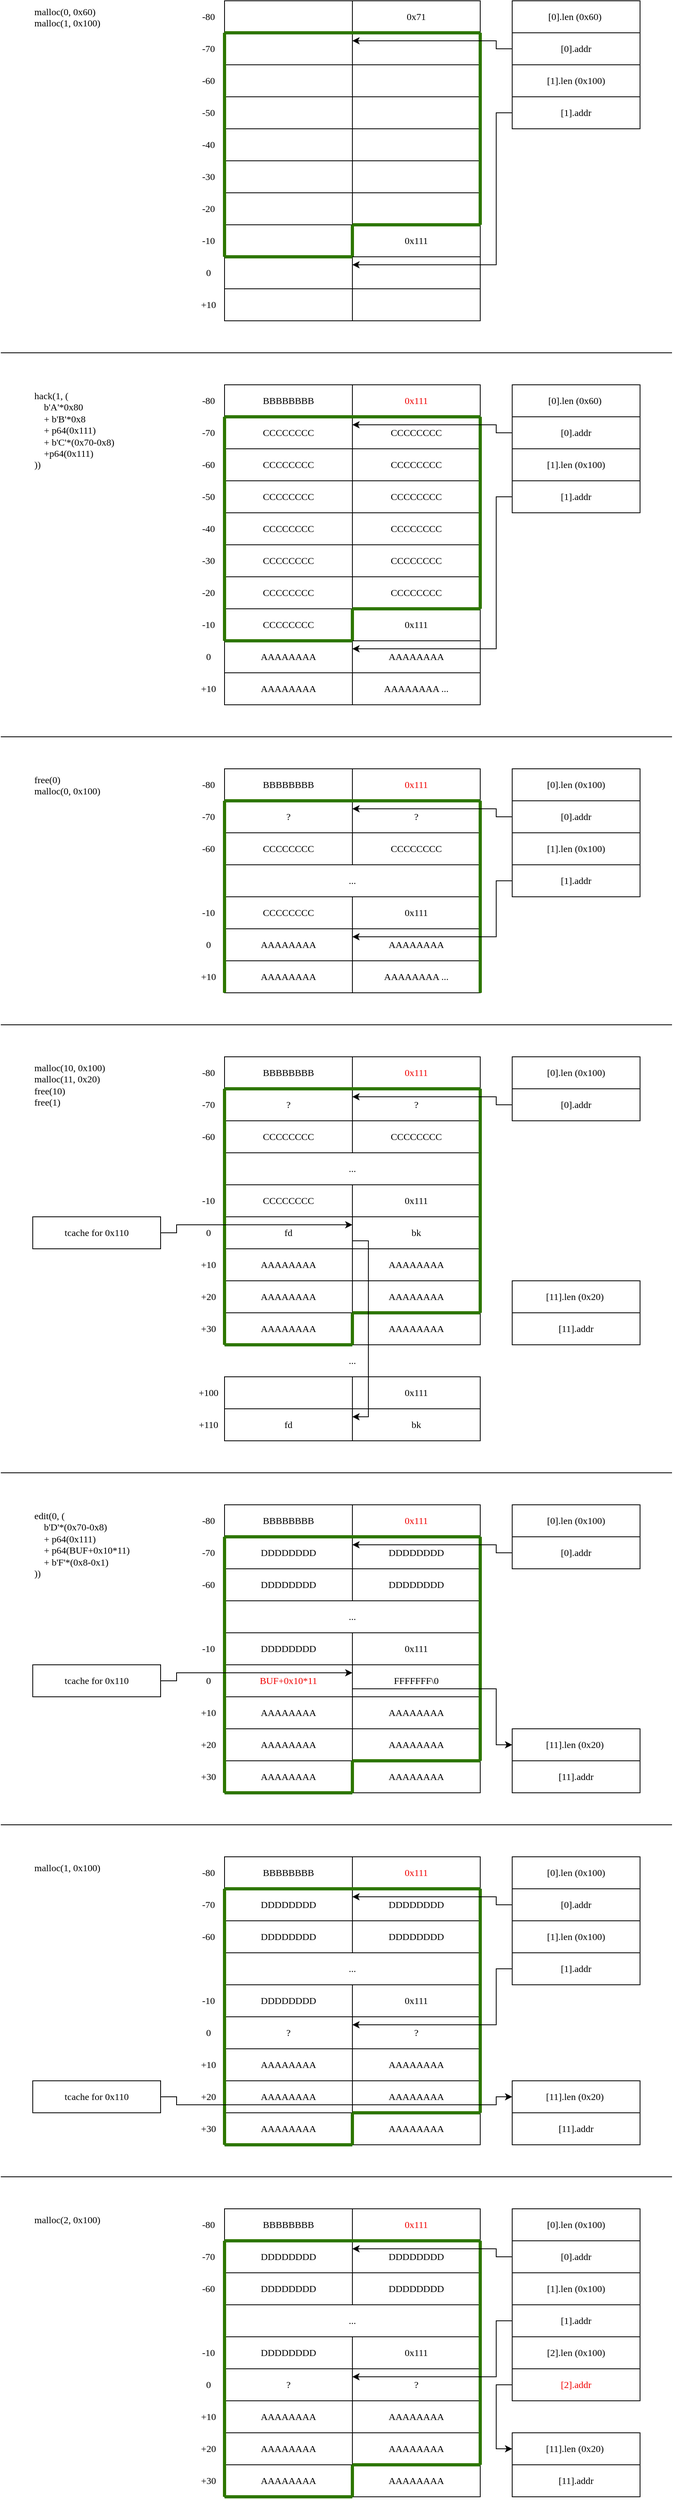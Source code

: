 <mxfile version="21.6.8" type="device">
  <diagram name="Page-1" id="uACyF0ygkfpHSAh8YgiS">
    <mxGraphModel dx="1098" dy="868" grid="1" gridSize="10" guides="1" tooltips="1" connect="1" arrows="1" fold="1" page="1" pageScale="1" pageWidth="850" pageHeight="1100" math="0" shadow="0">
      <root>
        <mxCell id="0" />
        <mxCell id="1" parent="0" />
        <mxCell id="1LvPg4HEHRrJ_WL0kR_Z-335" value="?" style="rounded=0;whiteSpace=wrap;html=1;fontFamily=JetBrainsMono Nerd Font;" parent="1" vertex="1">
          <mxGeometry x="280" y="2560" width="160" height="40" as="geometry" />
        </mxCell>
        <mxCell id="1LvPg4HEHRrJ_WL0kR_Z-208" value="AAAAAAAA" style="rounded=0;whiteSpace=wrap;html=1;fontFamily=JetBrainsMono Nerd Font;" parent="1" vertex="1">
          <mxGeometry x="280" y="1640" width="160" height="40" as="geometry" />
        </mxCell>
        <mxCell id="1LvPg4HEHRrJ_WL0kR_Z-209" value="AAAAAAAA" style="rounded=0;whiteSpace=wrap;html=1;fontFamily=JetBrainsMono Nerd Font;" parent="1" vertex="1">
          <mxGeometry x="440" y="1640" width="160" height="40" as="geometry" />
        </mxCell>
        <mxCell id="1LvPg4HEHRrJ_WL0kR_Z-210" value="AAAAAAAA" style="rounded=0;whiteSpace=wrap;html=1;fontFamily=JetBrainsMono Nerd Font;" parent="1" vertex="1">
          <mxGeometry x="280" y="1680" width="160" height="40" as="geometry" />
        </mxCell>
        <mxCell id="1LvPg4HEHRrJ_WL0kR_Z-211" value="AAAAAAAA" style="rounded=0;whiteSpace=wrap;html=1;fontFamily=JetBrainsMono Nerd Font;" parent="1" vertex="1">
          <mxGeometry x="440" y="1680" width="160" height="40" as="geometry" />
        </mxCell>
        <mxCell id="1LvPg4HEHRrJ_WL0kR_Z-1" value="" style="rounded=0;whiteSpace=wrap;html=1;fontFamily=JetBrainsMono Nerd Font;" parent="1" vertex="1">
          <mxGeometry x="280" y="40" width="160" height="40" as="geometry" />
        </mxCell>
        <mxCell id="1LvPg4HEHRrJ_WL0kR_Z-2" value="0x71" style="rounded=0;whiteSpace=wrap;html=1;fontFamily=JetBrainsMono Nerd Font;" parent="1" vertex="1">
          <mxGeometry x="440" y="40" width="160" height="40" as="geometry" />
        </mxCell>
        <mxCell id="1LvPg4HEHRrJ_WL0kR_Z-9" value="" style="rounded=0;whiteSpace=wrap;html=1;fontFamily=JetBrainsMono Nerd Font;" parent="1" vertex="1">
          <mxGeometry x="280" y="80" width="160" height="40" as="geometry" />
        </mxCell>
        <mxCell id="1LvPg4HEHRrJ_WL0kR_Z-10" value="" style="rounded=0;whiteSpace=wrap;html=1;fontFamily=JetBrainsMono Nerd Font;" parent="1" vertex="1">
          <mxGeometry x="440" y="80" width="160" height="40" as="geometry" />
        </mxCell>
        <mxCell id="1LvPg4HEHRrJ_WL0kR_Z-11" value="" style="rounded=0;whiteSpace=wrap;html=1;fontFamily=JetBrainsMono Nerd Font;" parent="1" vertex="1">
          <mxGeometry x="280" y="120" width="160" height="40" as="geometry" />
        </mxCell>
        <mxCell id="1LvPg4HEHRrJ_WL0kR_Z-12" value="" style="rounded=0;whiteSpace=wrap;html=1;fontFamily=JetBrainsMono Nerd Font;" parent="1" vertex="1">
          <mxGeometry x="440" y="120" width="160" height="40" as="geometry" />
        </mxCell>
        <mxCell id="1LvPg4HEHRrJ_WL0kR_Z-13" value="" style="rounded=0;whiteSpace=wrap;html=1;fontFamily=JetBrainsMono Nerd Font;" parent="1" vertex="1">
          <mxGeometry x="280" y="160" width="160" height="40" as="geometry" />
        </mxCell>
        <mxCell id="1LvPg4HEHRrJ_WL0kR_Z-14" value="" style="rounded=0;whiteSpace=wrap;html=1;fontFamily=JetBrainsMono Nerd Font;" parent="1" vertex="1">
          <mxGeometry x="440" y="160" width="160" height="40" as="geometry" />
        </mxCell>
        <mxCell id="1LvPg4HEHRrJ_WL0kR_Z-15" value="" style="rounded=0;whiteSpace=wrap;html=1;fontFamily=JetBrainsMono Nerd Font;" parent="1" vertex="1">
          <mxGeometry x="280" y="200" width="160" height="40" as="geometry" />
        </mxCell>
        <mxCell id="1LvPg4HEHRrJ_WL0kR_Z-16" value="" style="rounded=0;whiteSpace=wrap;html=1;fontFamily=JetBrainsMono Nerd Font;" parent="1" vertex="1">
          <mxGeometry x="440" y="200" width="160" height="40" as="geometry" />
        </mxCell>
        <mxCell id="1LvPg4HEHRrJ_WL0kR_Z-17" value="" style="rounded=0;whiteSpace=wrap;html=1;fontFamily=JetBrainsMono Nerd Font;" parent="1" vertex="1">
          <mxGeometry x="280" y="240" width="160" height="40" as="geometry" />
        </mxCell>
        <mxCell id="1LvPg4HEHRrJ_WL0kR_Z-18" value="" style="rounded=0;whiteSpace=wrap;html=1;fontFamily=JetBrainsMono Nerd Font;" parent="1" vertex="1">
          <mxGeometry x="440" y="240" width="160" height="40" as="geometry" />
        </mxCell>
        <mxCell id="1LvPg4HEHRrJ_WL0kR_Z-19" value="" style="rounded=0;whiteSpace=wrap;html=1;fontFamily=JetBrainsMono Nerd Font;" parent="1" vertex="1">
          <mxGeometry x="280" y="280" width="160" height="40" as="geometry" />
        </mxCell>
        <mxCell id="1LvPg4HEHRrJ_WL0kR_Z-20" value="" style="rounded=0;whiteSpace=wrap;html=1;fontFamily=JetBrainsMono Nerd Font;" parent="1" vertex="1">
          <mxGeometry x="440" y="280" width="160" height="40" as="geometry" />
        </mxCell>
        <mxCell id="1LvPg4HEHRrJ_WL0kR_Z-21" value="" style="rounded=0;whiteSpace=wrap;html=1;fontFamily=JetBrainsMono Nerd Font;" parent="1" vertex="1">
          <mxGeometry x="280" y="320" width="160" height="40" as="geometry" />
        </mxCell>
        <mxCell id="1LvPg4HEHRrJ_WL0kR_Z-22" value="0x111" style="rounded=0;whiteSpace=wrap;html=1;fontFamily=JetBrainsMono Nerd Font;" parent="1" vertex="1">
          <mxGeometry x="440" y="320" width="160" height="40" as="geometry" />
        </mxCell>
        <mxCell id="1LvPg4HEHRrJ_WL0kR_Z-23" value="-80" style="text;html=1;strokeColor=none;fillColor=none;align=center;verticalAlign=middle;whiteSpace=wrap;rounded=0;fontFamily=JetBrainsMono Nerd Font;" parent="1" vertex="1">
          <mxGeometry x="240" y="40" width="40" height="40" as="geometry" />
        </mxCell>
        <mxCell id="1LvPg4HEHRrJ_WL0kR_Z-24" value="-70" style="text;html=1;strokeColor=none;fillColor=none;align=center;verticalAlign=middle;whiteSpace=wrap;rounded=0;fontFamily=JetBrainsMono Nerd Font;" parent="1" vertex="1">
          <mxGeometry x="240" y="80" width="40" height="40" as="geometry" />
        </mxCell>
        <mxCell id="1LvPg4HEHRrJ_WL0kR_Z-25" value="-60" style="text;html=1;strokeColor=none;fillColor=none;align=center;verticalAlign=middle;whiteSpace=wrap;rounded=0;fontFamily=JetBrainsMono Nerd Font;" parent="1" vertex="1">
          <mxGeometry x="240" y="120" width="40" height="40" as="geometry" />
        </mxCell>
        <mxCell id="1LvPg4HEHRrJ_WL0kR_Z-26" value="-50" style="text;html=1;strokeColor=none;fillColor=none;align=center;verticalAlign=middle;whiteSpace=wrap;rounded=0;fontFamily=JetBrainsMono Nerd Font;" parent="1" vertex="1">
          <mxGeometry x="240" y="160" width="40" height="40" as="geometry" />
        </mxCell>
        <mxCell id="1LvPg4HEHRrJ_WL0kR_Z-27" value="-40" style="text;html=1;strokeColor=none;fillColor=none;align=center;verticalAlign=middle;whiteSpace=wrap;rounded=0;fontFamily=JetBrainsMono Nerd Font;" parent="1" vertex="1">
          <mxGeometry x="240" y="200" width="40" height="40" as="geometry" />
        </mxCell>
        <mxCell id="1LvPg4HEHRrJ_WL0kR_Z-28" value="-30" style="text;html=1;strokeColor=none;fillColor=none;align=center;verticalAlign=middle;whiteSpace=wrap;rounded=0;fontFamily=JetBrainsMono Nerd Font;" parent="1" vertex="1">
          <mxGeometry x="240" y="240" width="40" height="40" as="geometry" />
        </mxCell>
        <mxCell id="1LvPg4HEHRrJ_WL0kR_Z-29" value="-20" style="text;html=1;strokeColor=none;fillColor=none;align=center;verticalAlign=middle;whiteSpace=wrap;rounded=0;fontFamily=JetBrainsMono Nerd Font;" parent="1" vertex="1">
          <mxGeometry x="240" y="280" width="40" height="40" as="geometry" />
        </mxCell>
        <mxCell id="1LvPg4HEHRrJ_WL0kR_Z-30" value="-10" style="text;html=1;strokeColor=none;fillColor=none;align=center;verticalAlign=middle;whiteSpace=wrap;rounded=0;fontFamily=JetBrainsMono Nerd Font;" parent="1" vertex="1">
          <mxGeometry x="240" y="320" width="40" height="40" as="geometry" />
        </mxCell>
        <mxCell id="1LvPg4HEHRrJ_WL0kR_Z-32" value="" style="endArrow=none;html=1;rounded=0;entryX=0;entryY=0;entryDx=0;entryDy=0;exitX=0;exitY=1;exitDx=0;exitDy=0;strokeWidth=4;fillColor=#60a917;strokeColor=#2D7600;fontFamily=JetBrainsMono Nerd Font;" parent="1" source="1LvPg4HEHRrJ_WL0kR_Z-21" target="1LvPg4HEHRrJ_WL0kR_Z-9" edge="1">
          <mxGeometry width="50" height="50" relative="1" as="geometry">
            <mxPoint x="330" y="500" as="sourcePoint" />
            <mxPoint x="380" y="450" as="targetPoint" />
          </mxGeometry>
        </mxCell>
        <mxCell id="1LvPg4HEHRrJ_WL0kR_Z-34" value="" style="endArrow=none;html=1;rounded=0;entryX=0;entryY=0;entryDx=0;entryDy=0;exitX=0;exitY=1;exitDx=0;exitDy=0;strokeWidth=4;fillColor=#60a917;strokeColor=#2D7600;fontFamily=JetBrainsMono Nerd Font;" parent="1" source="1LvPg4HEHRrJ_WL0kR_Z-22" target="1LvPg4HEHRrJ_WL0kR_Z-22" edge="1">
          <mxGeometry width="50" height="50" relative="1" as="geometry">
            <mxPoint x="450" y="370" as="sourcePoint" />
            <mxPoint x="290" y="370" as="targetPoint" />
          </mxGeometry>
        </mxCell>
        <mxCell id="1LvPg4HEHRrJ_WL0kR_Z-35" value="" style="endArrow=none;html=1;rounded=0;entryX=1;entryY=0;entryDx=0;entryDy=0;exitX=0;exitY=0;exitDx=0;exitDy=0;strokeWidth=4;fillColor=#60a917;strokeColor=#2D7600;fontFamily=JetBrainsMono Nerd Font;" parent="1" source="1LvPg4HEHRrJ_WL0kR_Z-22" target="1LvPg4HEHRrJ_WL0kR_Z-22" edge="1">
          <mxGeometry width="50" height="50" relative="1" as="geometry">
            <mxPoint x="450" y="370" as="sourcePoint" />
            <mxPoint x="450" y="330" as="targetPoint" />
          </mxGeometry>
        </mxCell>
        <mxCell id="1LvPg4HEHRrJ_WL0kR_Z-36" value="" style="endArrow=none;html=1;rounded=0;entryX=1;entryY=1;entryDx=0;entryDy=0;exitX=1;exitY=0;exitDx=0;exitDy=0;strokeWidth=4;fillColor=#60a917;strokeColor=#2D7600;fontFamily=JetBrainsMono Nerd Font;" parent="1" source="1LvPg4HEHRrJ_WL0kR_Z-10" target="1LvPg4HEHRrJ_WL0kR_Z-20" edge="1">
          <mxGeometry width="50" height="50" relative="1" as="geometry">
            <mxPoint x="450" y="330" as="sourcePoint" />
            <mxPoint x="610" y="330" as="targetPoint" />
          </mxGeometry>
        </mxCell>
        <mxCell id="1LvPg4HEHRrJ_WL0kR_Z-37" value="" style="endArrow=none;html=1;rounded=0;entryX=0;entryY=0;entryDx=0;entryDy=0;strokeWidth=4;exitX=1;exitY=0;exitDx=0;exitDy=0;fillColor=#60a917;strokeColor=#2D7600;fontFamily=JetBrainsMono Nerd Font;" parent="1" source="1LvPg4HEHRrJ_WL0kR_Z-10" target="1LvPg4HEHRrJ_WL0kR_Z-9" edge="1">
          <mxGeometry width="50" height="50" relative="1" as="geometry">
            <mxPoint x="640" y="80" as="sourcePoint" />
            <mxPoint x="610" y="330" as="targetPoint" />
          </mxGeometry>
        </mxCell>
        <mxCell id="1LvPg4HEHRrJ_WL0kR_Z-38" value="" style="rounded=0;whiteSpace=wrap;html=1;fontFamily=JetBrainsMono Nerd Font;" parent="1" vertex="1">
          <mxGeometry x="280" y="360" width="160" height="40" as="geometry" />
        </mxCell>
        <mxCell id="1LvPg4HEHRrJ_WL0kR_Z-39" value="" style="rounded=0;whiteSpace=wrap;html=1;fontFamily=JetBrainsMono Nerd Font;" parent="1" vertex="1">
          <mxGeometry x="440" y="360" width="160" height="40" as="geometry" />
        </mxCell>
        <mxCell id="1LvPg4HEHRrJ_WL0kR_Z-40" value="" style="rounded=0;whiteSpace=wrap;html=1;fontFamily=JetBrainsMono Nerd Font;" parent="1" vertex="1">
          <mxGeometry x="280" y="400" width="160" height="40" as="geometry" />
        </mxCell>
        <mxCell id="1LvPg4HEHRrJ_WL0kR_Z-41" value="" style="rounded=0;whiteSpace=wrap;html=1;fontFamily=JetBrainsMono Nerd Font;" parent="1" vertex="1">
          <mxGeometry x="440" y="400" width="160" height="40" as="geometry" />
        </mxCell>
        <mxCell id="1LvPg4HEHRrJ_WL0kR_Z-60" value="0" style="text;html=1;strokeColor=none;fillColor=none;align=center;verticalAlign=middle;whiteSpace=wrap;rounded=0;fontFamily=JetBrainsMono Nerd Font;" parent="1" vertex="1">
          <mxGeometry x="240" y="360" width="40" height="40" as="geometry" />
        </mxCell>
        <mxCell id="1LvPg4HEHRrJ_WL0kR_Z-61" value="+10" style="text;html=1;strokeColor=none;fillColor=none;align=center;verticalAlign=middle;whiteSpace=wrap;rounded=0;fontFamily=JetBrainsMono Nerd Font;" parent="1" vertex="1">
          <mxGeometry x="240" y="400" width="40" height="40" as="geometry" />
        </mxCell>
        <mxCell id="1LvPg4HEHRrJ_WL0kR_Z-62" value="[0].len (0x60)&amp;nbsp;" style="rounded=0;whiteSpace=wrap;html=1;fontFamily=JetBrainsMono Nerd Font;" parent="1" vertex="1">
          <mxGeometry x="640" y="40" width="160" height="40" as="geometry" />
        </mxCell>
        <mxCell id="1LvPg4HEHRrJ_WL0kR_Z-63" value="[0].addr" style="rounded=0;whiteSpace=wrap;html=1;fontFamily=JetBrainsMono Nerd Font;" parent="1" vertex="1">
          <mxGeometry x="640" y="80" width="160" height="40" as="geometry" />
        </mxCell>
        <mxCell id="1LvPg4HEHRrJ_WL0kR_Z-64" value="" style="endArrow=classic;html=1;rounded=0;fontFamily=JetBrainsMono Nerd Font;entryX=0;entryY=0.25;entryDx=0;entryDy=0;exitX=0;exitY=0.5;exitDx=0;exitDy=0;" parent="1" source="1LvPg4HEHRrJ_WL0kR_Z-63" target="1LvPg4HEHRrJ_WL0kR_Z-10" edge="1">
          <mxGeometry width="50" height="50" relative="1" as="geometry">
            <mxPoint x="630" y="70" as="sourcePoint" />
            <mxPoint x="440" y="98.261" as="targetPoint" />
            <Array as="points">
              <mxPoint x="620" y="100" />
              <mxPoint x="620" y="90" />
            </Array>
          </mxGeometry>
        </mxCell>
        <mxCell id="1LvPg4HEHRrJ_WL0kR_Z-65" value="[1].len (0x100)" style="rounded=0;whiteSpace=wrap;html=1;fontFamily=JetBrainsMono Nerd Font;" parent="1" vertex="1">
          <mxGeometry x="640" y="120" width="160" height="40" as="geometry" />
        </mxCell>
        <mxCell id="1LvPg4HEHRrJ_WL0kR_Z-66" value="[1].addr" style="rounded=0;whiteSpace=wrap;html=1;fontFamily=JetBrainsMono Nerd Font;" parent="1" vertex="1">
          <mxGeometry x="640" y="160" width="160" height="40" as="geometry" />
        </mxCell>
        <mxCell id="1LvPg4HEHRrJ_WL0kR_Z-67" value="" style="endArrow=classic;html=1;rounded=0;fontFamily=JetBrainsMono Nerd Font;entryX=0;entryY=0.25;entryDx=0;entryDy=0;exitX=0;exitY=0.5;exitDx=0;exitDy=0;" parent="1" source="1LvPg4HEHRrJ_WL0kR_Z-66" target="1LvPg4HEHRrJ_WL0kR_Z-39" edge="1">
          <mxGeometry width="50" height="50" relative="1" as="geometry">
            <mxPoint x="810" y="76" as="sourcePoint" />
            <mxPoint x="440" y="367.826" as="targetPoint" />
            <Array as="points">
              <mxPoint x="620" y="180" />
              <mxPoint x="620" y="370" />
            </Array>
          </mxGeometry>
        </mxCell>
        <mxCell id="1LvPg4HEHRrJ_WL0kR_Z-72" value="BBBBBBBB" style="rounded=0;whiteSpace=wrap;html=1;fontFamily=JetBrainsMono Nerd Font;" parent="1" vertex="1">
          <mxGeometry x="280" y="520" width="160" height="40" as="geometry" />
        </mxCell>
        <mxCell id="1LvPg4HEHRrJ_WL0kR_Z-73" value="0x111" style="rounded=0;whiteSpace=wrap;html=1;fontFamily=JetBrainsMono Nerd Font;fontColor=#F00000;" parent="1" vertex="1">
          <mxGeometry x="440" y="520" width="160" height="40" as="geometry" />
        </mxCell>
        <mxCell id="1LvPg4HEHRrJ_WL0kR_Z-74" value="CCCCCCCC" style="rounded=0;whiteSpace=wrap;html=1;fontFamily=JetBrainsMono Nerd Font;" parent="1" vertex="1">
          <mxGeometry x="280" y="560" width="160" height="40" as="geometry" />
        </mxCell>
        <mxCell id="1LvPg4HEHRrJ_WL0kR_Z-75" value="CCCCCCCC" style="rounded=0;whiteSpace=wrap;html=1;fontFamily=JetBrainsMono Nerd Font;" parent="1" vertex="1">
          <mxGeometry x="440" y="560" width="160" height="40" as="geometry" />
        </mxCell>
        <mxCell id="1LvPg4HEHRrJ_WL0kR_Z-76" value="CCCCCCCC" style="rounded=0;whiteSpace=wrap;html=1;fontFamily=JetBrainsMono Nerd Font;" parent="1" vertex="1">
          <mxGeometry x="280" y="600" width="160" height="40" as="geometry" />
        </mxCell>
        <mxCell id="1LvPg4HEHRrJ_WL0kR_Z-77" value="CCCCCCCC" style="rounded=0;whiteSpace=wrap;html=1;fontFamily=JetBrainsMono Nerd Font;" parent="1" vertex="1">
          <mxGeometry x="440" y="600" width="160" height="40" as="geometry" />
        </mxCell>
        <mxCell id="1LvPg4HEHRrJ_WL0kR_Z-78" value="CCCCCCCC" style="rounded=0;whiteSpace=wrap;html=1;fontFamily=JetBrainsMono Nerd Font;" parent="1" vertex="1">
          <mxGeometry x="280" y="640" width="160" height="40" as="geometry" />
        </mxCell>
        <mxCell id="1LvPg4HEHRrJ_WL0kR_Z-79" value="CCCCCCCC" style="rounded=0;whiteSpace=wrap;html=1;fontFamily=JetBrainsMono Nerd Font;" parent="1" vertex="1">
          <mxGeometry x="440" y="640" width="160" height="40" as="geometry" />
        </mxCell>
        <mxCell id="1LvPg4HEHRrJ_WL0kR_Z-80" value="CCCCCCCC" style="rounded=0;whiteSpace=wrap;html=1;fontFamily=JetBrainsMono Nerd Font;" parent="1" vertex="1">
          <mxGeometry x="280" y="680" width="160" height="40" as="geometry" />
        </mxCell>
        <mxCell id="1LvPg4HEHRrJ_WL0kR_Z-81" value="CCCCCCCC" style="rounded=0;whiteSpace=wrap;html=1;fontFamily=JetBrainsMono Nerd Font;" parent="1" vertex="1">
          <mxGeometry x="440" y="680" width="160" height="40" as="geometry" />
        </mxCell>
        <mxCell id="1LvPg4HEHRrJ_WL0kR_Z-82" value="CCCCCCCC" style="rounded=0;whiteSpace=wrap;html=1;fontFamily=JetBrainsMono Nerd Font;" parent="1" vertex="1">
          <mxGeometry x="280" y="720" width="160" height="40" as="geometry" />
        </mxCell>
        <mxCell id="1LvPg4HEHRrJ_WL0kR_Z-83" value="CCCCCCCC" style="rounded=0;whiteSpace=wrap;html=1;fontFamily=JetBrainsMono Nerd Font;" parent="1" vertex="1">
          <mxGeometry x="440" y="720" width="160" height="40" as="geometry" />
        </mxCell>
        <mxCell id="1LvPg4HEHRrJ_WL0kR_Z-84" value="CCCCCCCC" style="rounded=0;whiteSpace=wrap;html=1;fontFamily=JetBrainsMono Nerd Font;" parent="1" vertex="1">
          <mxGeometry x="280" y="760" width="160" height="40" as="geometry" />
        </mxCell>
        <mxCell id="1LvPg4HEHRrJ_WL0kR_Z-85" value="CCCCCCCC" style="rounded=0;whiteSpace=wrap;html=1;fontFamily=JetBrainsMono Nerd Font;" parent="1" vertex="1">
          <mxGeometry x="440" y="760" width="160" height="40" as="geometry" />
        </mxCell>
        <mxCell id="1LvPg4HEHRrJ_WL0kR_Z-86" value="CCCCCCCC" style="rounded=0;whiteSpace=wrap;html=1;fontFamily=JetBrainsMono Nerd Font;" parent="1" vertex="1">
          <mxGeometry x="280" y="800" width="160" height="40" as="geometry" />
        </mxCell>
        <mxCell id="1LvPg4HEHRrJ_WL0kR_Z-87" value="0x111" style="rounded=0;whiteSpace=wrap;html=1;fontFamily=JetBrainsMono Nerd Font;" parent="1" vertex="1">
          <mxGeometry x="440" y="800" width="160" height="40" as="geometry" />
        </mxCell>
        <mxCell id="1LvPg4HEHRrJ_WL0kR_Z-88" value="-80" style="text;html=1;strokeColor=none;fillColor=none;align=center;verticalAlign=middle;whiteSpace=wrap;rounded=0;fontFamily=JetBrainsMono Nerd Font;" parent="1" vertex="1">
          <mxGeometry x="240" y="520" width="40" height="40" as="geometry" />
        </mxCell>
        <mxCell id="1LvPg4HEHRrJ_WL0kR_Z-89" value="-70" style="text;html=1;strokeColor=none;fillColor=none;align=center;verticalAlign=middle;whiteSpace=wrap;rounded=0;fontFamily=JetBrainsMono Nerd Font;" parent="1" vertex="1">
          <mxGeometry x="240" y="560" width="40" height="40" as="geometry" />
        </mxCell>
        <mxCell id="1LvPg4HEHRrJ_WL0kR_Z-90" value="-60" style="text;html=1;strokeColor=none;fillColor=none;align=center;verticalAlign=middle;whiteSpace=wrap;rounded=0;fontFamily=JetBrainsMono Nerd Font;" parent="1" vertex="1">
          <mxGeometry x="240" y="600" width="40" height="40" as="geometry" />
        </mxCell>
        <mxCell id="1LvPg4HEHRrJ_WL0kR_Z-91" value="-50" style="text;html=1;strokeColor=none;fillColor=none;align=center;verticalAlign=middle;whiteSpace=wrap;rounded=0;fontFamily=JetBrainsMono Nerd Font;" parent="1" vertex="1">
          <mxGeometry x="240" y="640" width="40" height="40" as="geometry" />
        </mxCell>
        <mxCell id="1LvPg4HEHRrJ_WL0kR_Z-92" value="-40" style="text;html=1;strokeColor=none;fillColor=none;align=center;verticalAlign=middle;whiteSpace=wrap;rounded=0;fontFamily=JetBrainsMono Nerd Font;" parent="1" vertex="1">
          <mxGeometry x="240" y="680" width="40" height="40" as="geometry" />
        </mxCell>
        <mxCell id="1LvPg4HEHRrJ_WL0kR_Z-93" value="-30" style="text;html=1;strokeColor=none;fillColor=none;align=center;verticalAlign=middle;whiteSpace=wrap;rounded=0;fontFamily=JetBrainsMono Nerd Font;" parent="1" vertex="1">
          <mxGeometry x="240" y="720" width="40" height="40" as="geometry" />
        </mxCell>
        <mxCell id="1LvPg4HEHRrJ_WL0kR_Z-94" value="-20" style="text;html=1;strokeColor=none;fillColor=none;align=center;verticalAlign=middle;whiteSpace=wrap;rounded=0;fontFamily=JetBrainsMono Nerd Font;" parent="1" vertex="1">
          <mxGeometry x="240" y="760" width="40" height="40" as="geometry" />
        </mxCell>
        <mxCell id="1LvPg4HEHRrJ_WL0kR_Z-95" value="-10" style="text;html=1;strokeColor=none;fillColor=none;align=center;verticalAlign=middle;whiteSpace=wrap;rounded=0;fontFamily=JetBrainsMono Nerd Font;" parent="1" vertex="1">
          <mxGeometry x="240" y="800" width="40" height="40" as="geometry" />
        </mxCell>
        <mxCell id="1LvPg4HEHRrJ_WL0kR_Z-96" value="" style="endArrow=none;html=1;rounded=0;entryX=0;entryY=0;entryDx=0;entryDy=0;exitX=0;exitY=1;exitDx=0;exitDy=0;strokeWidth=4;fillColor=#60a917;strokeColor=#2D7600;fontFamily=JetBrainsMono Nerd Font;" parent="1" source="1LvPg4HEHRrJ_WL0kR_Z-86" target="1LvPg4HEHRrJ_WL0kR_Z-74" edge="1">
          <mxGeometry width="50" height="50" relative="1" as="geometry">
            <mxPoint x="330" y="980" as="sourcePoint" />
            <mxPoint x="380" y="930" as="targetPoint" />
          </mxGeometry>
        </mxCell>
        <mxCell id="1LvPg4HEHRrJ_WL0kR_Z-98" value="" style="endArrow=none;html=1;rounded=0;entryX=0;entryY=0;entryDx=0;entryDy=0;exitX=0;exitY=1;exitDx=0;exitDy=0;strokeWidth=4;fillColor=#60a917;strokeColor=#2D7600;fontFamily=JetBrainsMono Nerd Font;" parent="1" source="1LvPg4HEHRrJ_WL0kR_Z-87" target="1LvPg4HEHRrJ_WL0kR_Z-87" edge="1">
          <mxGeometry width="50" height="50" relative="1" as="geometry">
            <mxPoint x="450" y="850" as="sourcePoint" />
            <mxPoint x="290" y="850" as="targetPoint" />
          </mxGeometry>
        </mxCell>
        <mxCell id="1LvPg4HEHRrJ_WL0kR_Z-99" value="" style="endArrow=none;html=1;rounded=0;entryX=1;entryY=0;entryDx=0;entryDy=0;exitX=0;exitY=0;exitDx=0;exitDy=0;strokeWidth=4;fillColor=#60a917;strokeColor=#2D7600;fontFamily=JetBrainsMono Nerd Font;" parent="1" source="1LvPg4HEHRrJ_WL0kR_Z-87" target="1LvPg4HEHRrJ_WL0kR_Z-87" edge="1">
          <mxGeometry width="50" height="50" relative="1" as="geometry">
            <mxPoint x="450" y="850" as="sourcePoint" />
            <mxPoint x="450" y="810" as="targetPoint" />
          </mxGeometry>
        </mxCell>
        <mxCell id="1LvPg4HEHRrJ_WL0kR_Z-100" value="" style="endArrow=none;html=1;rounded=0;entryX=1;entryY=1;entryDx=0;entryDy=0;exitX=1;exitY=0;exitDx=0;exitDy=0;strokeWidth=4;fillColor=#60a917;strokeColor=#2D7600;fontFamily=JetBrainsMono Nerd Font;" parent="1" source="1LvPg4HEHRrJ_WL0kR_Z-75" target="1LvPg4HEHRrJ_WL0kR_Z-85" edge="1">
          <mxGeometry width="50" height="50" relative="1" as="geometry">
            <mxPoint x="450" y="810" as="sourcePoint" />
            <mxPoint x="610" y="810" as="targetPoint" />
          </mxGeometry>
        </mxCell>
        <mxCell id="1LvPg4HEHRrJ_WL0kR_Z-101" value="" style="endArrow=none;html=1;rounded=0;entryX=0;entryY=0;entryDx=0;entryDy=0;strokeWidth=4;exitX=1;exitY=0;exitDx=0;exitDy=0;fillColor=#60a917;strokeColor=#2D7600;fontFamily=JetBrainsMono Nerd Font;" parent="1" source="1LvPg4HEHRrJ_WL0kR_Z-75" target="1LvPg4HEHRrJ_WL0kR_Z-74" edge="1">
          <mxGeometry width="50" height="50" relative="1" as="geometry">
            <mxPoint x="640" y="560" as="sourcePoint" />
            <mxPoint x="610" y="810" as="targetPoint" />
          </mxGeometry>
        </mxCell>
        <mxCell id="1LvPg4HEHRrJ_WL0kR_Z-102" value="AAAAAAAA" style="rounded=0;whiteSpace=wrap;html=1;fontFamily=JetBrainsMono Nerd Font;" parent="1" vertex="1">
          <mxGeometry x="280" y="840" width="160" height="40" as="geometry" />
        </mxCell>
        <mxCell id="1LvPg4HEHRrJ_WL0kR_Z-103" value="AAAAAAAA" style="rounded=0;whiteSpace=wrap;html=1;fontFamily=JetBrainsMono Nerd Font;" parent="1" vertex="1">
          <mxGeometry x="440" y="840" width="160" height="40" as="geometry" />
        </mxCell>
        <mxCell id="1LvPg4HEHRrJ_WL0kR_Z-104" value="AAAAAAAA" style="rounded=0;whiteSpace=wrap;html=1;fontFamily=JetBrainsMono Nerd Font;" parent="1" vertex="1">
          <mxGeometry x="280" y="880" width="160" height="40" as="geometry" />
        </mxCell>
        <mxCell id="1LvPg4HEHRrJ_WL0kR_Z-105" value="AAAAAAAA ..." style="rounded=0;whiteSpace=wrap;html=1;fontFamily=JetBrainsMono Nerd Font;" parent="1" vertex="1">
          <mxGeometry x="440" y="880" width="160" height="40" as="geometry" />
        </mxCell>
        <mxCell id="1LvPg4HEHRrJ_WL0kR_Z-106" value="0" style="text;html=1;strokeColor=none;fillColor=none;align=center;verticalAlign=middle;whiteSpace=wrap;rounded=0;fontFamily=JetBrainsMono Nerd Font;" parent="1" vertex="1">
          <mxGeometry x="240" y="840" width="40" height="40" as="geometry" />
        </mxCell>
        <mxCell id="1LvPg4HEHRrJ_WL0kR_Z-107" value="+10" style="text;html=1;strokeColor=none;fillColor=none;align=center;verticalAlign=middle;whiteSpace=wrap;rounded=0;fontFamily=JetBrainsMono Nerd Font;" parent="1" vertex="1">
          <mxGeometry x="240" y="880" width="40" height="40" as="geometry" />
        </mxCell>
        <mxCell id="1LvPg4HEHRrJ_WL0kR_Z-108" value="[0].len (0x60)&amp;nbsp;" style="rounded=0;whiteSpace=wrap;html=1;fontFamily=JetBrainsMono Nerd Font;" parent="1" vertex="1">
          <mxGeometry x="640" y="520" width="160" height="40" as="geometry" />
        </mxCell>
        <mxCell id="1LvPg4HEHRrJ_WL0kR_Z-109" value="[0].addr" style="rounded=0;whiteSpace=wrap;html=1;fontFamily=JetBrainsMono Nerd Font;" parent="1" vertex="1">
          <mxGeometry x="640" y="560" width="160" height="40" as="geometry" />
        </mxCell>
        <mxCell id="1LvPg4HEHRrJ_WL0kR_Z-110" value="" style="endArrow=classic;html=1;rounded=0;fontFamily=JetBrainsMono Nerd Font;entryX=0;entryY=0.25;entryDx=0;entryDy=0;exitX=0;exitY=0.5;exitDx=0;exitDy=0;" parent="1" source="1LvPg4HEHRrJ_WL0kR_Z-109" target="1LvPg4HEHRrJ_WL0kR_Z-75" edge="1">
          <mxGeometry width="50" height="50" relative="1" as="geometry">
            <mxPoint x="550" y="630" as="sourcePoint" />
            <mxPoint x="660" y="640" as="targetPoint" />
            <Array as="points">
              <mxPoint x="620" y="580" />
              <mxPoint x="620" y="570" />
            </Array>
          </mxGeometry>
        </mxCell>
        <mxCell id="1LvPg4HEHRrJ_WL0kR_Z-111" value="[1].len (0x100)" style="rounded=0;whiteSpace=wrap;html=1;fontFamily=JetBrainsMono Nerd Font;" parent="1" vertex="1">
          <mxGeometry x="640" y="600" width="160" height="40" as="geometry" />
        </mxCell>
        <mxCell id="1LvPg4HEHRrJ_WL0kR_Z-112" value="[1].addr" style="rounded=0;whiteSpace=wrap;html=1;fontFamily=JetBrainsMono Nerd Font;" parent="1" vertex="1">
          <mxGeometry x="640" y="640" width="160" height="40" as="geometry" />
        </mxCell>
        <mxCell id="1LvPg4HEHRrJ_WL0kR_Z-113" value="" style="endArrow=classic;html=1;rounded=0;fontFamily=JetBrainsMono Nerd Font;entryX=0;entryY=0.25;entryDx=0;entryDy=0;exitX=0;exitY=0.5;exitDx=0;exitDy=0;" parent="1" source="1LvPg4HEHRrJ_WL0kR_Z-112" target="1LvPg4HEHRrJ_WL0kR_Z-103" edge="1">
          <mxGeometry width="50" height="50" relative="1" as="geometry">
            <mxPoint x="810" y="556" as="sourcePoint" />
            <mxPoint x="440" y="847.826" as="targetPoint" />
            <Array as="points">
              <mxPoint x="620" y="660" />
              <mxPoint x="620" y="850" />
            </Array>
          </mxGeometry>
        </mxCell>
        <mxCell id="1LvPg4HEHRrJ_WL0kR_Z-115" value="malloc(0, 0x60)&lt;br&gt;malloc(1, 0x100)" style="text;html=1;strokeColor=none;fillColor=none;align=left;verticalAlign=top;whiteSpace=wrap;rounded=0;fontFamily=JetBrainsMono Nerd Font;" parent="1" vertex="1">
          <mxGeometry x="40" y="40" width="160" height="40" as="geometry" />
        </mxCell>
        <mxCell id="1LvPg4HEHRrJ_WL0kR_Z-116" value="hack(1, (&lt;br&gt;&amp;nbsp; &amp;nbsp; b&#39;A&#39;*0x80&lt;br&gt;&amp;nbsp; &amp;nbsp; + b&#39;B&#39;*0x8&lt;br&gt;&amp;nbsp; &amp;nbsp; + p64(0x111)&lt;br&gt;&amp;nbsp; &amp;nbsp; + b&#39;C&#39;*(0x70-0x8)&lt;br&gt;&amp;nbsp; &amp;nbsp; +p64(0x111)&lt;br&gt;))" style="text;html=1;strokeColor=none;fillColor=none;align=left;verticalAlign=top;whiteSpace=wrap;rounded=0;fontFamily=JetBrainsMono Nerd Font;" parent="1" vertex="1">
          <mxGeometry x="40" y="520" width="160" height="120" as="geometry" />
        </mxCell>
        <mxCell id="1LvPg4HEHRrJ_WL0kR_Z-119" value="BBBBBBBB" style="rounded=0;whiteSpace=wrap;html=1;fontFamily=JetBrainsMono Nerd Font;" parent="1" vertex="1">
          <mxGeometry x="280" y="1000" width="160" height="40" as="geometry" />
        </mxCell>
        <mxCell id="1LvPg4HEHRrJ_WL0kR_Z-120" value="0x111" style="rounded=0;whiteSpace=wrap;html=1;fontFamily=JetBrainsMono Nerd Font;fontColor=#F00000;" parent="1" vertex="1">
          <mxGeometry x="440" y="1000" width="160" height="40" as="geometry" />
        </mxCell>
        <mxCell id="1LvPg4HEHRrJ_WL0kR_Z-121" value="?" style="rounded=0;whiteSpace=wrap;html=1;fontFamily=JetBrainsMono Nerd Font;" parent="1" vertex="1">
          <mxGeometry x="280" y="1040" width="160" height="40" as="geometry" />
        </mxCell>
        <mxCell id="1LvPg4HEHRrJ_WL0kR_Z-122" value="?" style="rounded=0;whiteSpace=wrap;html=1;fontFamily=JetBrainsMono Nerd Font;" parent="1" vertex="1">
          <mxGeometry x="440" y="1040" width="160" height="40" as="geometry" />
        </mxCell>
        <mxCell id="1LvPg4HEHRrJ_WL0kR_Z-123" value="CCCCCCCC" style="rounded=0;whiteSpace=wrap;html=1;fontFamily=JetBrainsMono Nerd Font;" parent="1" vertex="1">
          <mxGeometry x="280" y="1080" width="160" height="40" as="geometry" />
        </mxCell>
        <mxCell id="1LvPg4HEHRrJ_WL0kR_Z-124" value="CCCCCCCC" style="rounded=0;whiteSpace=wrap;html=1;fontFamily=JetBrainsMono Nerd Font;" parent="1" vertex="1">
          <mxGeometry x="440" y="1080" width="160" height="40" as="geometry" />
        </mxCell>
        <mxCell id="1LvPg4HEHRrJ_WL0kR_Z-133" value="CCCCCCCC" style="rounded=0;whiteSpace=wrap;html=1;fontFamily=JetBrainsMono Nerd Font;" parent="1" vertex="1">
          <mxGeometry x="280" y="1160" width="160" height="40" as="geometry" />
        </mxCell>
        <mxCell id="1LvPg4HEHRrJ_WL0kR_Z-134" value="0x111" style="rounded=0;whiteSpace=wrap;html=1;fontFamily=JetBrainsMono Nerd Font;" parent="1" vertex="1">
          <mxGeometry x="440" y="1160" width="160" height="40" as="geometry" />
        </mxCell>
        <mxCell id="1LvPg4HEHRrJ_WL0kR_Z-135" value="-80" style="text;html=1;strokeColor=none;fillColor=none;align=center;verticalAlign=middle;whiteSpace=wrap;rounded=0;fontFamily=JetBrainsMono Nerd Font;" parent="1" vertex="1">
          <mxGeometry x="240" y="1000" width="40" height="40" as="geometry" />
        </mxCell>
        <mxCell id="1LvPg4HEHRrJ_WL0kR_Z-136" value="-70" style="text;html=1;strokeColor=none;fillColor=none;align=center;verticalAlign=middle;whiteSpace=wrap;rounded=0;fontFamily=JetBrainsMono Nerd Font;" parent="1" vertex="1">
          <mxGeometry x="240" y="1040" width="40" height="40" as="geometry" />
        </mxCell>
        <mxCell id="1LvPg4HEHRrJ_WL0kR_Z-137" value="-60" style="text;html=1;strokeColor=none;fillColor=none;align=center;verticalAlign=middle;whiteSpace=wrap;rounded=0;fontFamily=JetBrainsMono Nerd Font;" parent="1" vertex="1">
          <mxGeometry x="240" y="1080" width="40" height="40" as="geometry" />
        </mxCell>
        <mxCell id="1LvPg4HEHRrJ_WL0kR_Z-138" value="..." style="text;html=1;strokeColor=none;fillColor=none;align=center;verticalAlign=middle;whiteSpace=wrap;rounded=0;fontFamily=JetBrainsMono Nerd Font;" parent="1" vertex="1">
          <mxGeometry x="280" y="1120" width="320" height="40" as="geometry" />
        </mxCell>
        <mxCell id="1LvPg4HEHRrJ_WL0kR_Z-142" value="-10" style="text;html=1;strokeColor=none;fillColor=none;align=center;verticalAlign=middle;whiteSpace=wrap;rounded=0;fontFamily=JetBrainsMono Nerd Font;" parent="1" vertex="1">
          <mxGeometry x="240" y="1160" width="40" height="40" as="geometry" />
        </mxCell>
        <mxCell id="1LvPg4HEHRrJ_WL0kR_Z-148" value="" style="endArrow=none;html=1;rounded=0;entryX=0;entryY=0;entryDx=0;entryDy=0;strokeWidth=4;exitX=1;exitY=0;exitDx=0;exitDy=0;fillColor=#60a917;strokeColor=#2D7600;fontFamily=JetBrainsMono Nerd Font;" parent="1" source="1LvPg4HEHRrJ_WL0kR_Z-122" target="1LvPg4HEHRrJ_WL0kR_Z-121" edge="1">
          <mxGeometry width="50" height="50" relative="1" as="geometry">
            <mxPoint x="640" y="1040" as="sourcePoint" />
            <mxPoint x="610" y="1290" as="targetPoint" />
          </mxGeometry>
        </mxCell>
        <mxCell id="1LvPg4HEHRrJ_WL0kR_Z-149" value="AAAAAAAA" style="rounded=0;whiteSpace=wrap;html=1;fontFamily=JetBrainsMono Nerd Font;" parent="1" vertex="1">
          <mxGeometry x="280" y="1200" width="160" height="40" as="geometry" />
        </mxCell>
        <mxCell id="1LvPg4HEHRrJ_WL0kR_Z-150" value="AAAAAAAA" style="rounded=0;whiteSpace=wrap;html=1;fontFamily=JetBrainsMono Nerd Font;" parent="1" vertex="1">
          <mxGeometry x="440" y="1200" width="160" height="40" as="geometry" />
        </mxCell>
        <mxCell id="1LvPg4HEHRrJ_WL0kR_Z-151" value="AAAAAAAA" style="rounded=0;whiteSpace=wrap;html=1;fontFamily=JetBrainsMono Nerd Font;" parent="1" vertex="1">
          <mxGeometry x="280" y="1240" width="160" height="40" as="geometry" />
        </mxCell>
        <mxCell id="1LvPg4HEHRrJ_WL0kR_Z-152" value="AAAAAAAA ..." style="rounded=0;whiteSpace=wrap;html=1;fontFamily=JetBrainsMono Nerd Font;" parent="1" vertex="1">
          <mxGeometry x="440" y="1240" width="160" height="40" as="geometry" />
        </mxCell>
        <mxCell id="1LvPg4HEHRrJ_WL0kR_Z-153" value="0" style="text;html=1;strokeColor=none;fillColor=none;align=center;verticalAlign=middle;whiteSpace=wrap;rounded=0;fontFamily=JetBrainsMono Nerd Font;" parent="1" vertex="1">
          <mxGeometry x="240" y="1200" width="40" height="40" as="geometry" />
        </mxCell>
        <mxCell id="1LvPg4HEHRrJ_WL0kR_Z-154" value="+10" style="text;html=1;strokeColor=none;fillColor=none;align=center;verticalAlign=middle;whiteSpace=wrap;rounded=0;fontFamily=JetBrainsMono Nerd Font;" parent="1" vertex="1">
          <mxGeometry x="240" y="1240" width="40" height="40" as="geometry" />
        </mxCell>
        <mxCell id="1LvPg4HEHRrJ_WL0kR_Z-155" value="[0].len (0x100)" style="rounded=0;whiteSpace=wrap;html=1;fontFamily=JetBrainsMono Nerd Font;" parent="1" vertex="1">
          <mxGeometry x="640" y="1000" width="160" height="40" as="geometry" />
        </mxCell>
        <mxCell id="1LvPg4HEHRrJ_WL0kR_Z-156" value="[0].addr" style="rounded=0;whiteSpace=wrap;html=1;fontFamily=JetBrainsMono Nerd Font;" parent="1" vertex="1">
          <mxGeometry x="640" y="1040" width="160" height="40" as="geometry" />
        </mxCell>
        <mxCell id="1LvPg4HEHRrJ_WL0kR_Z-158" value="[1].len (0x100)" style="rounded=0;whiteSpace=wrap;html=1;fontFamily=JetBrainsMono Nerd Font;" parent="1" vertex="1">
          <mxGeometry x="640" y="1080" width="160" height="40" as="geometry" />
        </mxCell>
        <mxCell id="1LvPg4HEHRrJ_WL0kR_Z-159" value="[1].addr" style="rounded=0;whiteSpace=wrap;html=1;fontFamily=JetBrainsMono Nerd Font;" parent="1" vertex="1">
          <mxGeometry x="640" y="1120" width="160" height="40" as="geometry" />
        </mxCell>
        <mxCell id="1LvPg4HEHRrJ_WL0kR_Z-161" value="free(0)&lt;br&gt;malloc(0, 0x100)" style="text;html=1;strokeColor=none;fillColor=none;align=left;verticalAlign=top;whiteSpace=wrap;rounded=0;fontFamily=JetBrainsMono Nerd Font;" parent="1" vertex="1">
          <mxGeometry x="40" y="1000" width="160" height="40" as="geometry" />
        </mxCell>
        <mxCell id="1LvPg4HEHRrJ_WL0kR_Z-97" value="" style="endArrow=none;html=1;rounded=0;entryX=0;entryY=1;entryDx=0;entryDy=0;exitX=1;exitY=1;exitDx=0;exitDy=0;strokeWidth=4;fillColor=#60a917;strokeColor=#2D7600;fontFamily=JetBrainsMono Nerd Font;" parent="1" source="1LvPg4HEHRrJ_WL0kR_Z-86" target="1LvPg4HEHRrJ_WL0kR_Z-86" edge="1">
          <mxGeometry width="50" height="50" relative="1" as="geometry">
            <mxPoint x="290" y="850" as="sourcePoint" />
            <mxPoint x="290" y="570" as="targetPoint" />
          </mxGeometry>
        </mxCell>
        <mxCell id="1LvPg4HEHRrJ_WL0kR_Z-143" value="" style="endArrow=none;html=1;rounded=0;entryX=0;entryY=0;entryDx=0;entryDy=0;exitX=0;exitY=1;exitDx=0;exitDy=0;strokeWidth=4;fillColor=#60a917;strokeColor=#2D7600;fontFamily=JetBrainsMono Nerd Font;" parent="1" source="1LvPg4HEHRrJ_WL0kR_Z-151" target="1LvPg4HEHRrJ_WL0kR_Z-121" edge="1">
          <mxGeometry width="50" height="50" relative="1" as="geometry">
            <mxPoint x="330" y="1460" as="sourcePoint" />
            <mxPoint x="380" y="1410" as="targetPoint" />
          </mxGeometry>
        </mxCell>
        <mxCell id="1LvPg4HEHRrJ_WL0kR_Z-147" value="" style="endArrow=none;html=1;rounded=0;entryX=1;entryY=1;entryDx=0;entryDy=0;exitX=1;exitY=0;exitDx=0;exitDy=0;strokeWidth=4;fillColor=#60a917;strokeColor=#2D7600;fontFamily=JetBrainsMono Nerd Font;" parent="1" source="1LvPg4HEHRrJ_WL0kR_Z-122" target="1LvPg4HEHRrJ_WL0kR_Z-152" edge="1">
          <mxGeometry width="50" height="50" relative="1" as="geometry">
            <mxPoint x="450" y="1290" as="sourcePoint" />
            <mxPoint x="610" y="1290" as="targetPoint" />
          </mxGeometry>
        </mxCell>
        <mxCell id="1LvPg4HEHRrJ_WL0kR_Z-160" value="" style="endArrow=classic;html=1;rounded=0;fontFamily=JetBrainsMono Nerd Font;exitX=0;exitY=0.5;exitDx=0;exitDy=0;entryX=0;entryY=0.25;entryDx=0;entryDy=0;" parent="1" source="1LvPg4HEHRrJ_WL0kR_Z-159" target="1LvPg4HEHRrJ_WL0kR_Z-150" edge="1">
          <mxGeometry width="50" height="50" relative="1" as="geometry">
            <mxPoint x="810" y="1036" as="sourcePoint" />
            <mxPoint x="450" y="1064" as="targetPoint" />
            <Array as="points">
              <mxPoint x="620" y="1140" />
              <mxPoint x="620" y="1210" />
            </Array>
          </mxGeometry>
        </mxCell>
        <mxCell id="1LvPg4HEHRrJ_WL0kR_Z-157" value="" style="endArrow=classic;html=1;rounded=0;fontFamily=JetBrainsMono Nerd Font;exitX=0;exitY=0.5;exitDx=0;exitDy=0;entryX=0;entryY=0.25;entryDx=0;entryDy=0;" parent="1" source="1LvPg4HEHRrJ_WL0kR_Z-156" target="1LvPg4HEHRrJ_WL0kR_Z-122" edge="1">
          <mxGeometry width="50" height="50" relative="1" as="geometry">
            <mxPoint x="550" y="1110" as="sourcePoint" />
            <mxPoint x="600" y="1060" as="targetPoint" />
            <Array as="points">
              <mxPoint x="620" y="1060" />
              <mxPoint x="620" y="1050" />
            </Array>
          </mxGeometry>
        </mxCell>
        <mxCell id="1LvPg4HEHRrJ_WL0kR_Z-163" value="BBBBBBBB" style="rounded=0;whiteSpace=wrap;html=1;fontFamily=JetBrainsMono Nerd Font;" parent="1" vertex="1">
          <mxGeometry x="280" y="1360" width="160" height="40" as="geometry" />
        </mxCell>
        <mxCell id="1LvPg4HEHRrJ_WL0kR_Z-164" value="0x111" style="rounded=0;whiteSpace=wrap;html=1;fontFamily=JetBrainsMono Nerd Font;fontColor=#F00000;" parent="1" vertex="1">
          <mxGeometry x="440" y="1360" width="160" height="40" as="geometry" />
        </mxCell>
        <mxCell id="1LvPg4HEHRrJ_WL0kR_Z-165" value="?" style="rounded=0;whiteSpace=wrap;html=1;fontFamily=JetBrainsMono Nerd Font;" parent="1" vertex="1">
          <mxGeometry x="280" y="1400" width="160" height="40" as="geometry" />
        </mxCell>
        <mxCell id="1LvPg4HEHRrJ_WL0kR_Z-166" value="?" style="rounded=0;whiteSpace=wrap;html=1;fontFamily=JetBrainsMono Nerd Font;" parent="1" vertex="1">
          <mxGeometry x="440" y="1400" width="160" height="40" as="geometry" />
        </mxCell>
        <mxCell id="1LvPg4HEHRrJ_WL0kR_Z-167" value="CCCCCCCC" style="rounded=0;whiteSpace=wrap;html=1;fontFamily=JetBrainsMono Nerd Font;" parent="1" vertex="1">
          <mxGeometry x="280" y="1440" width="160" height="40" as="geometry" />
        </mxCell>
        <mxCell id="1LvPg4HEHRrJ_WL0kR_Z-168" value="CCCCCCCC" style="rounded=0;whiteSpace=wrap;html=1;fontFamily=JetBrainsMono Nerd Font;" parent="1" vertex="1">
          <mxGeometry x="440" y="1440" width="160" height="40" as="geometry" />
        </mxCell>
        <mxCell id="1LvPg4HEHRrJ_WL0kR_Z-177" value="CCCCCCCC" style="rounded=0;whiteSpace=wrap;html=1;fontFamily=JetBrainsMono Nerd Font;" parent="1" vertex="1">
          <mxGeometry x="280" y="1520" width="160" height="40" as="geometry" />
        </mxCell>
        <mxCell id="1LvPg4HEHRrJ_WL0kR_Z-178" value="0x111" style="rounded=0;whiteSpace=wrap;html=1;fontFamily=JetBrainsMono Nerd Font;" parent="1" vertex="1">
          <mxGeometry x="440" y="1520" width="160" height="40" as="geometry" />
        </mxCell>
        <mxCell id="1LvPg4HEHRrJ_WL0kR_Z-179" value="-80" style="text;html=1;strokeColor=none;fillColor=none;align=center;verticalAlign=middle;whiteSpace=wrap;rounded=0;fontFamily=JetBrainsMono Nerd Font;" parent="1" vertex="1">
          <mxGeometry x="240" y="1360" width="40" height="40" as="geometry" />
        </mxCell>
        <mxCell id="1LvPg4HEHRrJ_WL0kR_Z-180" value="-70" style="text;html=1;strokeColor=none;fillColor=none;align=center;verticalAlign=middle;whiteSpace=wrap;rounded=0;fontFamily=JetBrainsMono Nerd Font;" parent="1" vertex="1">
          <mxGeometry x="240" y="1400" width="40" height="40" as="geometry" />
        </mxCell>
        <mxCell id="1LvPg4HEHRrJ_WL0kR_Z-181" value="-60" style="text;html=1;strokeColor=none;fillColor=none;align=center;verticalAlign=middle;whiteSpace=wrap;rounded=0;fontFamily=JetBrainsMono Nerd Font;" parent="1" vertex="1">
          <mxGeometry x="240" y="1440" width="40" height="40" as="geometry" />
        </mxCell>
        <mxCell id="1LvPg4HEHRrJ_WL0kR_Z-182" value="..." style="text;html=1;strokeColor=none;fillColor=none;align=center;verticalAlign=middle;whiteSpace=wrap;rounded=0;fontFamily=JetBrainsMono Nerd Font;" parent="1" vertex="1">
          <mxGeometry x="280" y="1480" width="320" height="40" as="geometry" />
        </mxCell>
        <mxCell id="1LvPg4HEHRrJ_WL0kR_Z-186" value="-10" style="text;html=1;strokeColor=none;fillColor=none;align=center;verticalAlign=middle;whiteSpace=wrap;rounded=0;fontFamily=JetBrainsMono Nerd Font;" parent="1" vertex="1">
          <mxGeometry x="240" y="1520" width="40" height="40" as="geometry" />
        </mxCell>
        <mxCell id="1LvPg4HEHRrJ_WL0kR_Z-187" value="" style="endArrow=none;html=1;rounded=0;entryX=0;entryY=0;entryDx=0;entryDy=0;strokeWidth=4;exitX=1;exitY=0;exitDx=0;exitDy=0;fillColor=#60a917;strokeColor=#2D7600;fontFamily=JetBrainsMono Nerd Font;" parent="1" source="1LvPg4HEHRrJ_WL0kR_Z-166" target="1LvPg4HEHRrJ_WL0kR_Z-165" edge="1">
          <mxGeometry width="50" height="50" relative="1" as="geometry">
            <mxPoint x="640" y="1400" as="sourcePoint" />
            <mxPoint x="610" y="1650" as="targetPoint" />
          </mxGeometry>
        </mxCell>
        <mxCell id="1LvPg4HEHRrJ_WL0kR_Z-188" value="fd" style="rounded=0;whiteSpace=wrap;html=1;fontFamily=JetBrainsMono Nerd Font;" parent="1" vertex="1">
          <mxGeometry x="280" y="1560" width="160" height="40" as="geometry" />
        </mxCell>
        <mxCell id="1LvPg4HEHRrJ_WL0kR_Z-189" value="bk" style="rounded=0;whiteSpace=wrap;html=1;fontFamily=JetBrainsMono Nerd Font;" parent="1" vertex="1">
          <mxGeometry x="440" y="1560" width="160" height="40" as="geometry" />
        </mxCell>
        <mxCell id="1LvPg4HEHRrJ_WL0kR_Z-190" value="AAAAAAAA" style="rounded=0;whiteSpace=wrap;html=1;fontFamily=JetBrainsMono Nerd Font;" parent="1" vertex="1">
          <mxGeometry x="280" y="1600" width="160" height="40" as="geometry" />
        </mxCell>
        <mxCell id="1LvPg4HEHRrJ_WL0kR_Z-191" value="AAAAAAAA" style="rounded=0;whiteSpace=wrap;html=1;fontFamily=JetBrainsMono Nerd Font;" parent="1" vertex="1">
          <mxGeometry x="440" y="1600" width="160" height="40" as="geometry" />
        </mxCell>
        <mxCell id="1LvPg4HEHRrJ_WL0kR_Z-192" value="0" style="text;html=1;strokeColor=none;fillColor=none;align=center;verticalAlign=middle;whiteSpace=wrap;rounded=0;fontFamily=JetBrainsMono Nerd Font;" parent="1" vertex="1">
          <mxGeometry x="240" y="1560" width="40" height="40" as="geometry" />
        </mxCell>
        <mxCell id="1LvPg4HEHRrJ_WL0kR_Z-193" value="+10" style="text;html=1;strokeColor=none;fillColor=none;align=center;verticalAlign=middle;whiteSpace=wrap;rounded=0;fontFamily=JetBrainsMono Nerd Font;" parent="1" vertex="1">
          <mxGeometry x="240" y="1600" width="40" height="40" as="geometry" />
        </mxCell>
        <mxCell id="1LvPg4HEHRrJ_WL0kR_Z-194" value="[0].len (0x100)" style="rounded=0;whiteSpace=wrap;html=1;fontFamily=JetBrainsMono Nerd Font;" parent="1" vertex="1">
          <mxGeometry x="640" y="1360" width="160" height="40" as="geometry" />
        </mxCell>
        <mxCell id="1LvPg4HEHRrJ_WL0kR_Z-195" value="[0].addr" style="rounded=0;whiteSpace=wrap;html=1;fontFamily=JetBrainsMono Nerd Font;" parent="1" vertex="1">
          <mxGeometry x="640" y="1400" width="160" height="40" as="geometry" />
        </mxCell>
        <mxCell id="1LvPg4HEHRrJ_WL0kR_Z-198" value="malloc(10, 0x100)&lt;br&gt;malloc(11, 0x20)&lt;br&gt;free(10)&lt;br&gt;free(1)" style="text;html=1;strokeColor=none;fillColor=none;align=left;verticalAlign=top;whiteSpace=wrap;rounded=0;fontFamily=JetBrainsMono Nerd Font;" parent="1" vertex="1">
          <mxGeometry x="40" y="1360" width="160" height="80" as="geometry" />
        </mxCell>
        <mxCell id="1LvPg4HEHRrJ_WL0kR_Z-199" value="" style="endArrow=none;html=1;rounded=0;entryX=0;entryY=0;entryDx=0;entryDy=0;exitX=0;exitY=1;exitDx=0;exitDy=0;strokeWidth=4;fillColor=#60a917;strokeColor=#2D7600;fontFamily=JetBrainsMono Nerd Font;" parent="1" source="1LvPg4HEHRrJ_WL0kR_Z-210" target="1LvPg4HEHRrJ_WL0kR_Z-165" edge="1">
          <mxGeometry width="50" height="50" relative="1" as="geometry">
            <mxPoint x="330" y="1820" as="sourcePoint" />
            <mxPoint x="380" y="1770" as="targetPoint" />
          </mxGeometry>
        </mxCell>
        <mxCell id="1LvPg4HEHRrJ_WL0kR_Z-200" value="" style="endArrow=none;html=1;rounded=0;entryX=1;entryY=1;entryDx=0;entryDy=0;exitX=1;exitY=0;exitDx=0;exitDy=0;strokeWidth=4;fillColor=#60a917;strokeColor=#2D7600;fontFamily=JetBrainsMono Nerd Font;" parent="1" source="1LvPg4HEHRrJ_WL0kR_Z-166" target="1LvPg4HEHRrJ_WL0kR_Z-209" edge="1">
          <mxGeometry width="50" height="50" relative="1" as="geometry">
            <mxPoint x="450" y="1650" as="sourcePoint" />
            <mxPoint x="610" y="1650" as="targetPoint" />
          </mxGeometry>
        </mxCell>
        <mxCell id="1LvPg4HEHRrJ_WL0kR_Z-202" value="" style="endArrow=classic;html=1;rounded=0;fontFamily=JetBrainsMono Nerd Font;entryX=0;entryY=0.25;entryDx=0;entryDy=0;exitX=0;exitY=0.5;exitDx=0;exitDy=0;" parent="1" source="1LvPg4HEHRrJ_WL0kR_Z-195" target="1LvPg4HEHRrJ_WL0kR_Z-166" edge="1">
          <mxGeometry width="50" height="50" relative="1" as="geometry">
            <mxPoint x="630" y="1390" as="sourcePoint" />
            <mxPoint x="600" y="1420" as="targetPoint" />
            <Array as="points">
              <mxPoint x="620" y="1420" />
              <mxPoint x="620" y="1410" />
            </Array>
          </mxGeometry>
        </mxCell>
        <mxCell id="1LvPg4HEHRrJ_WL0kR_Z-205" value="[11].len (0x20)&amp;nbsp;" style="rounded=0;whiteSpace=wrap;html=1;fontFamily=JetBrainsMono Nerd Font;" parent="1" vertex="1">
          <mxGeometry x="640" y="1640" width="160" height="40" as="geometry" />
        </mxCell>
        <mxCell id="1LvPg4HEHRrJ_WL0kR_Z-206" value="[11].addr" style="rounded=0;whiteSpace=wrap;html=1;fontFamily=JetBrainsMono Nerd Font;" parent="1" vertex="1">
          <mxGeometry x="640" y="1680" width="160" height="40" as="geometry" />
        </mxCell>
        <mxCell id="1LvPg4HEHRrJ_WL0kR_Z-213" value="" style="endArrow=none;html=1;rounded=0;entryX=1;entryY=0;entryDx=0;entryDy=0;exitX=0;exitY=0;exitDx=0;exitDy=0;strokeWidth=4;fillColor=#60a917;strokeColor=#2D7600;fontFamily=JetBrainsMono Nerd Font;" parent="1" source="1LvPg4HEHRrJ_WL0kR_Z-211" target="1LvPg4HEHRrJ_WL0kR_Z-211" edge="1">
          <mxGeometry width="50" height="50" relative="1" as="geometry">
            <mxPoint x="610" y="1410" as="sourcePoint" />
            <mxPoint x="610" y="1690" as="targetPoint" />
          </mxGeometry>
        </mxCell>
        <mxCell id="1LvPg4HEHRrJ_WL0kR_Z-214" value="" style="endArrow=none;html=1;rounded=0;entryX=0;entryY=1;entryDx=0;entryDy=0;exitX=0;exitY=0;exitDx=0;exitDy=0;strokeWidth=4;fillColor=#60a917;strokeColor=#2D7600;fontFamily=JetBrainsMono Nerd Font;" parent="1" source="1LvPg4HEHRrJ_WL0kR_Z-211" target="1LvPg4HEHRrJ_WL0kR_Z-211" edge="1">
          <mxGeometry width="50" height="50" relative="1" as="geometry">
            <mxPoint x="450" y="1690" as="sourcePoint" />
            <mxPoint x="610" y="1690" as="targetPoint" />
          </mxGeometry>
        </mxCell>
        <mxCell id="1LvPg4HEHRrJ_WL0kR_Z-215" value="" style="endArrow=none;html=1;rounded=0;entryX=0;entryY=1;entryDx=0;entryDy=0;exitX=0;exitY=1;exitDx=0;exitDy=0;strokeWidth=4;fillColor=#60a917;strokeColor=#2D7600;fontFamily=JetBrainsMono Nerd Font;" parent="1" source="1LvPg4HEHRrJ_WL0kR_Z-210" target="1LvPg4HEHRrJ_WL0kR_Z-211" edge="1">
          <mxGeometry width="50" height="50" relative="1" as="geometry">
            <mxPoint x="450" y="1690" as="sourcePoint" />
            <mxPoint x="450" y="1730" as="targetPoint" />
          </mxGeometry>
        </mxCell>
        <mxCell id="1LvPg4HEHRrJ_WL0kR_Z-216" value="+20" style="text;html=1;strokeColor=none;fillColor=none;align=center;verticalAlign=middle;whiteSpace=wrap;rounded=0;fontFamily=JetBrainsMono Nerd Font;" parent="1" vertex="1">
          <mxGeometry x="240" y="1640" width="40" height="40" as="geometry" />
        </mxCell>
        <mxCell id="1LvPg4HEHRrJ_WL0kR_Z-217" value="+30" style="text;html=1;strokeColor=none;fillColor=none;align=center;verticalAlign=middle;whiteSpace=wrap;rounded=0;fontFamily=JetBrainsMono Nerd Font;" parent="1" vertex="1">
          <mxGeometry x="240" y="1680" width="40" height="40" as="geometry" />
        </mxCell>
        <mxCell id="1LvPg4HEHRrJ_WL0kR_Z-218" value="" style="rounded=0;whiteSpace=wrap;html=1;fontFamily=JetBrainsMono Nerd Font;" parent="1" vertex="1">
          <mxGeometry x="280" y="1760" width="160" height="40" as="geometry" />
        </mxCell>
        <mxCell id="1LvPg4HEHRrJ_WL0kR_Z-219" value="0x111" style="rounded=0;whiteSpace=wrap;html=1;fontFamily=JetBrainsMono Nerd Font;" parent="1" vertex="1">
          <mxGeometry x="440" y="1760" width="160" height="40" as="geometry" />
        </mxCell>
        <mxCell id="1LvPg4HEHRrJ_WL0kR_Z-220" value="+100" style="text;html=1;strokeColor=none;fillColor=none;align=center;verticalAlign=middle;whiteSpace=wrap;rounded=0;fontFamily=JetBrainsMono Nerd Font;" parent="1" vertex="1">
          <mxGeometry x="240" y="1760" width="40" height="40" as="geometry" />
        </mxCell>
        <mxCell id="1LvPg4HEHRrJ_WL0kR_Z-221" value="fd" style="rounded=0;whiteSpace=wrap;html=1;fontFamily=JetBrainsMono Nerd Font;" parent="1" vertex="1">
          <mxGeometry x="280" y="1800" width="160" height="40" as="geometry" />
        </mxCell>
        <mxCell id="1LvPg4HEHRrJ_WL0kR_Z-222" value="bk" style="rounded=0;whiteSpace=wrap;html=1;fontFamily=JetBrainsMono Nerd Font;" parent="1" vertex="1">
          <mxGeometry x="440" y="1800" width="160" height="40" as="geometry" />
        </mxCell>
        <mxCell id="1LvPg4HEHRrJ_WL0kR_Z-223" value="+110" style="text;html=1;strokeColor=none;fillColor=none;align=center;verticalAlign=middle;whiteSpace=wrap;rounded=0;fontFamily=JetBrainsMono Nerd Font;" parent="1" vertex="1">
          <mxGeometry x="240" y="1800" width="40" height="40" as="geometry" />
        </mxCell>
        <mxCell id="1LvPg4HEHRrJ_WL0kR_Z-224" value="" style="endArrow=classic;html=1;rounded=0;exitX=0;exitY=0.75;exitDx=0;exitDy=0;entryX=0;entryY=0.25;entryDx=0;entryDy=0;" parent="1" source="1LvPg4HEHRrJ_WL0kR_Z-189" target="1LvPg4HEHRrJ_WL0kR_Z-222" edge="1">
          <mxGeometry width="50" height="50" relative="1" as="geometry">
            <mxPoint x="660" y="1720" as="sourcePoint" />
            <mxPoint x="710" y="1670" as="targetPoint" />
            <Array as="points">
              <mxPoint x="460" y="1590" />
              <mxPoint x="460" y="1810" />
            </Array>
          </mxGeometry>
        </mxCell>
        <mxCell id="1LvPg4HEHRrJ_WL0kR_Z-225" value="..." style="text;html=1;strokeColor=none;fillColor=none;align=center;verticalAlign=middle;whiteSpace=wrap;rounded=0;fontFamily=JetBrainsMono Nerd Font;" parent="1" vertex="1">
          <mxGeometry x="280" y="1720" width="320" height="40" as="geometry" />
        </mxCell>
        <mxCell id="1LvPg4HEHRrJ_WL0kR_Z-227" value="AAAAAAAA" style="rounded=0;whiteSpace=wrap;html=1;fontFamily=JetBrainsMono Nerd Font;" parent="1" vertex="1">
          <mxGeometry x="280" y="2200" width="160" height="40" as="geometry" />
        </mxCell>
        <mxCell id="1LvPg4HEHRrJ_WL0kR_Z-228" value="AAAAAAAA" style="rounded=0;whiteSpace=wrap;html=1;fontFamily=JetBrainsMono Nerd Font;" parent="1" vertex="1">
          <mxGeometry x="440" y="2200" width="160" height="40" as="geometry" />
        </mxCell>
        <mxCell id="1LvPg4HEHRrJ_WL0kR_Z-229" value="AAAAAAAA" style="rounded=0;whiteSpace=wrap;html=1;fontFamily=JetBrainsMono Nerd Font;" parent="1" vertex="1">
          <mxGeometry x="280" y="2240" width="160" height="40" as="geometry" />
        </mxCell>
        <mxCell id="1LvPg4HEHRrJ_WL0kR_Z-230" value="AAAAAAAA" style="rounded=0;whiteSpace=wrap;html=1;fontFamily=JetBrainsMono Nerd Font;" parent="1" vertex="1">
          <mxGeometry x="440" y="2240" width="160" height="40" as="geometry" />
        </mxCell>
        <mxCell id="1LvPg4HEHRrJ_WL0kR_Z-231" value="BBBBBBBB" style="rounded=0;whiteSpace=wrap;html=1;fontFamily=JetBrainsMono Nerd Font;" parent="1" vertex="1">
          <mxGeometry x="280" y="1920" width="160" height="40" as="geometry" />
        </mxCell>
        <mxCell id="1LvPg4HEHRrJ_WL0kR_Z-232" value="0x111" style="rounded=0;whiteSpace=wrap;html=1;fontFamily=JetBrainsMono Nerd Font;fontColor=#F00000;" parent="1" vertex="1">
          <mxGeometry x="440" y="1920" width="160" height="40" as="geometry" />
        </mxCell>
        <mxCell id="1LvPg4HEHRrJ_WL0kR_Z-233" value="DDDDDDDD" style="rounded=0;whiteSpace=wrap;html=1;fontFamily=JetBrainsMono Nerd Font;" parent="1" vertex="1">
          <mxGeometry x="280" y="1960" width="160" height="40" as="geometry" />
        </mxCell>
        <mxCell id="1LvPg4HEHRrJ_WL0kR_Z-234" value="DDDDDDDD" style="rounded=0;whiteSpace=wrap;html=1;fontFamily=JetBrainsMono Nerd Font;" parent="1" vertex="1">
          <mxGeometry x="440" y="1960" width="160" height="40" as="geometry" />
        </mxCell>
        <mxCell id="1LvPg4HEHRrJ_WL0kR_Z-235" value="DDDDDDDD" style="rounded=0;whiteSpace=wrap;html=1;fontFamily=JetBrainsMono Nerd Font;" parent="1" vertex="1">
          <mxGeometry x="280" y="2000" width="160" height="40" as="geometry" />
        </mxCell>
        <mxCell id="1LvPg4HEHRrJ_WL0kR_Z-236" value="DDDDDDDD" style="rounded=0;whiteSpace=wrap;html=1;fontFamily=JetBrainsMono Nerd Font;" parent="1" vertex="1">
          <mxGeometry x="440" y="2000" width="160" height="40" as="geometry" />
        </mxCell>
        <mxCell id="1LvPg4HEHRrJ_WL0kR_Z-237" value="DDDDDDDD" style="rounded=0;whiteSpace=wrap;html=1;fontFamily=JetBrainsMono Nerd Font;" parent="1" vertex="1">
          <mxGeometry x="280" y="2080" width="160" height="40" as="geometry" />
        </mxCell>
        <mxCell id="1LvPg4HEHRrJ_WL0kR_Z-238" value="0x111" style="rounded=0;whiteSpace=wrap;html=1;fontFamily=JetBrainsMono Nerd Font;" parent="1" vertex="1">
          <mxGeometry x="440" y="2080" width="160" height="40" as="geometry" />
        </mxCell>
        <mxCell id="1LvPg4HEHRrJ_WL0kR_Z-239" value="-80" style="text;html=1;strokeColor=none;fillColor=none;align=center;verticalAlign=middle;whiteSpace=wrap;rounded=0;fontFamily=JetBrainsMono Nerd Font;" parent="1" vertex="1">
          <mxGeometry x="240" y="1920" width="40" height="40" as="geometry" />
        </mxCell>
        <mxCell id="1LvPg4HEHRrJ_WL0kR_Z-240" value="-70" style="text;html=1;strokeColor=none;fillColor=none;align=center;verticalAlign=middle;whiteSpace=wrap;rounded=0;fontFamily=JetBrainsMono Nerd Font;" parent="1" vertex="1">
          <mxGeometry x="240" y="1960" width="40" height="40" as="geometry" />
        </mxCell>
        <mxCell id="1LvPg4HEHRrJ_WL0kR_Z-241" value="-60" style="text;html=1;strokeColor=none;fillColor=none;align=center;verticalAlign=middle;whiteSpace=wrap;rounded=0;fontFamily=JetBrainsMono Nerd Font;" parent="1" vertex="1">
          <mxGeometry x="240" y="2000" width="40" height="40" as="geometry" />
        </mxCell>
        <mxCell id="1LvPg4HEHRrJ_WL0kR_Z-242" value="..." style="text;html=1;strokeColor=none;fillColor=none;align=center;verticalAlign=middle;whiteSpace=wrap;rounded=0;fontFamily=JetBrainsMono Nerd Font;" parent="1" vertex="1">
          <mxGeometry x="280" y="2040" width="320" height="40" as="geometry" />
        </mxCell>
        <mxCell id="1LvPg4HEHRrJ_WL0kR_Z-243" value="-10" style="text;html=1;strokeColor=none;fillColor=none;align=center;verticalAlign=middle;whiteSpace=wrap;rounded=0;fontFamily=JetBrainsMono Nerd Font;" parent="1" vertex="1">
          <mxGeometry x="240" y="2080" width="40" height="40" as="geometry" />
        </mxCell>
        <mxCell id="1LvPg4HEHRrJ_WL0kR_Z-244" value="" style="endArrow=none;html=1;rounded=0;entryX=0;entryY=0;entryDx=0;entryDy=0;strokeWidth=4;exitX=1;exitY=0;exitDx=0;exitDy=0;fillColor=#60a917;strokeColor=#2D7600;fontFamily=JetBrainsMono Nerd Font;" parent="1" source="1LvPg4HEHRrJ_WL0kR_Z-234" target="1LvPg4HEHRrJ_WL0kR_Z-233" edge="1">
          <mxGeometry width="50" height="50" relative="1" as="geometry">
            <mxPoint x="640" y="1960" as="sourcePoint" />
            <mxPoint x="610" y="2210" as="targetPoint" />
          </mxGeometry>
        </mxCell>
        <mxCell id="1LvPg4HEHRrJ_WL0kR_Z-245" value="BUF+0x10*11" style="rounded=0;whiteSpace=wrap;html=1;fontFamily=JetBrainsMono Nerd Font;fontColor=#F00000;" parent="1" vertex="1">
          <mxGeometry x="280" y="2120" width="160" height="40" as="geometry" />
        </mxCell>
        <mxCell id="1LvPg4HEHRrJ_WL0kR_Z-246" value="FFFFFFF\0" style="rounded=0;whiteSpace=wrap;html=1;fontFamily=JetBrainsMono Nerd Font;" parent="1" vertex="1">
          <mxGeometry x="440" y="2120" width="160" height="40" as="geometry" />
        </mxCell>
        <mxCell id="1LvPg4HEHRrJ_WL0kR_Z-247" value="AAAAAAAA" style="rounded=0;whiteSpace=wrap;html=1;fontFamily=JetBrainsMono Nerd Font;" parent="1" vertex="1">
          <mxGeometry x="280" y="2160" width="160" height="40" as="geometry" />
        </mxCell>
        <mxCell id="1LvPg4HEHRrJ_WL0kR_Z-248" value="AAAAAAAA" style="rounded=0;whiteSpace=wrap;html=1;fontFamily=JetBrainsMono Nerd Font;" parent="1" vertex="1">
          <mxGeometry x="440" y="2160" width="160" height="40" as="geometry" />
        </mxCell>
        <mxCell id="1LvPg4HEHRrJ_WL0kR_Z-249" value="0" style="text;html=1;strokeColor=none;fillColor=none;align=center;verticalAlign=middle;whiteSpace=wrap;rounded=0;fontFamily=JetBrainsMono Nerd Font;" parent="1" vertex="1">
          <mxGeometry x="240" y="2120" width="40" height="40" as="geometry" />
        </mxCell>
        <mxCell id="1LvPg4HEHRrJ_WL0kR_Z-250" value="+10" style="text;html=1;strokeColor=none;fillColor=none;align=center;verticalAlign=middle;whiteSpace=wrap;rounded=0;fontFamily=JetBrainsMono Nerd Font;" parent="1" vertex="1">
          <mxGeometry x="240" y="2160" width="40" height="40" as="geometry" />
        </mxCell>
        <mxCell id="1LvPg4HEHRrJ_WL0kR_Z-251" value="[0].len (0x100)" style="rounded=0;whiteSpace=wrap;html=1;fontFamily=JetBrainsMono Nerd Font;" parent="1" vertex="1">
          <mxGeometry x="640" y="1920" width="160" height="40" as="geometry" />
        </mxCell>
        <mxCell id="1LvPg4HEHRrJ_WL0kR_Z-252" value="[0].addr" style="rounded=0;whiteSpace=wrap;html=1;fontFamily=JetBrainsMono Nerd Font;" parent="1" vertex="1">
          <mxGeometry x="640" y="1960" width="160" height="40" as="geometry" />
        </mxCell>
        <mxCell id="1LvPg4HEHRrJ_WL0kR_Z-255" value="" style="endArrow=none;html=1;rounded=0;entryX=0;entryY=0;entryDx=0;entryDy=0;exitX=0;exitY=1;exitDx=0;exitDy=0;strokeWidth=4;fillColor=#60a917;strokeColor=#2D7600;fontFamily=JetBrainsMono Nerd Font;" parent="1" source="1LvPg4HEHRrJ_WL0kR_Z-229" target="1LvPg4HEHRrJ_WL0kR_Z-233" edge="1">
          <mxGeometry width="50" height="50" relative="1" as="geometry">
            <mxPoint x="330" y="2380" as="sourcePoint" />
            <mxPoint x="380" y="2330" as="targetPoint" />
          </mxGeometry>
        </mxCell>
        <mxCell id="1LvPg4HEHRrJ_WL0kR_Z-256" value="" style="endArrow=none;html=1;rounded=0;entryX=1;entryY=1;entryDx=0;entryDy=0;exitX=1;exitY=0;exitDx=0;exitDy=0;strokeWidth=4;fillColor=#60a917;strokeColor=#2D7600;fontFamily=JetBrainsMono Nerd Font;" parent="1" source="1LvPg4HEHRrJ_WL0kR_Z-234" target="1LvPg4HEHRrJ_WL0kR_Z-228" edge="1">
          <mxGeometry width="50" height="50" relative="1" as="geometry">
            <mxPoint x="450" y="2210" as="sourcePoint" />
            <mxPoint x="610" y="2210" as="targetPoint" />
          </mxGeometry>
        </mxCell>
        <mxCell id="1LvPg4HEHRrJ_WL0kR_Z-258" value="" style="endArrow=classic;html=1;rounded=0;fontFamily=JetBrainsMono Nerd Font;entryX=0;entryY=0.25;entryDx=0;entryDy=0;exitX=0;exitY=0.5;exitDx=0;exitDy=0;" parent="1" source="1LvPg4HEHRrJ_WL0kR_Z-252" target="1LvPg4HEHRrJ_WL0kR_Z-234" edge="1">
          <mxGeometry width="50" height="50" relative="1" as="geometry">
            <mxPoint x="630" y="1950" as="sourcePoint" />
            <mxPoint x="600" y="1980" as="targetPoint" />
            <Array as="points">
              <mxPoint x="620" y="1980" />
              <mxPoint x="620" y="1970" />
            </Array>
          </mxGeometry>
        </mxCell>
        <mxCell id="1LvPg4HEHRrJ_WL0kR_Z-261" value="[11].len (0x20)&amp;nbsp;" style="rounded=0;whiteSpace=wrap;html=1;fontFamily=JetBrainsMono Nerd Font;" parent="1" vertex="1">
          <mxGeometry x="640" y="2200" width="160" height="40" as="geometry" />
        </mxCell>
        <mxCell id="1LvPg4HEHRrJ_WL0kR_Z-262" value="[11].addr" style="rounded=0;whiteSpace=wrap;html=1;fontFamily=JetBrainsMono Nerd Font;" parent="1" vertex="1">
          <mxGeometry x="640" y="2240" width="160" height="40" as="geometry" />
        </mxCell>
        <mxCell id="1LvPg4HEHRrJ_WL0kR_Z-263" value="" style="endArrow=none;html=1;rounded=0;entryX=1;entryY=0;entryDx=0;entryDy=0;exitX=0;exitY=0;exitDx=0;exitDy=0;strokeWidth=4;fillColor=#60a917;strokeColor=#2D7600;fontFamily=JetBrainsMono Nerd Font;" parent="1" source="1LvPg4HEHRrJ_WL0kR_Z-230" target="1LvPg4HEHRrJ_WL0kR_Z-230" edge="1">
          <mxGeometry width="50" height="50" relative="1" as="geometry">
            <mxPoint x="610" y="1970" as="sourcePoint" />
            <mxPoint x="610" y="2250" as="targetPoint" />
          </mxGeometry>
        </mxCell>
        <mxCell id="1LvPg4HEHRrJ_WL0kR_Z-264" value="" style="endArrow=none;html=1;rounded=0;entryX=0;entryY=1;entryDx=0;entryDy=0;exitX=0;exitY=0;exitDx=0;exitDy=0;strokeWidth=4;fillColor=#60a917;strokeColor=#2D7600;fontFamily=JetBrainsMono Nerd Font;" parent="1" source="1LvPg4HEHRrJ_WL0kR_Z-230" target="1LvPg4HEHRrJ_WL0kR_Z-230" edge="1">
          <mxGeometry width="50" height="50" relative="1" as="geometry">
            <mxPoint x="450" y="2250" as="sourcePoint" />
            <mxPoint x="610" y="2250" as="targetPoint" />
          </mxGeometry>
        </mxCell>
        <mxCell id="1LvPg4HEHRrJ_WL0kR_Z-266" value="+20" style="text;html=1;strokeColor=none;fillColor=none;align=center;verticalAlign=middle;whiteSpace=wrap;rounded=0;fontFamily=JetBrainsMono Nerd Font;" parent="1" vertex="1">
          <mxGeometry x="240" y="2200" width="40" height="40" as="geometry" />
        </mxCell>
        <mxCell id="1LvPg4HEHRrJ_WL0kR_Z-267" value="+30" style="text;html=1;strokeColor=none;fillColor=none;align=center;verticalAlign=middle;whiteSpace=wrap;rounded=0;fontFamily=JetBrainsMono Nerd Font;" parent="1" vertex="1">
          <mxGeometry x="240" y="2240" width="40" height="40" as="geometry" />
        </mxCell>
        <mxCell id="1LvPg4HEHRrJ_WL0kR_Z-274" value="" style="endArrow=classic;html=1;rounded=0;exitX=0;exitY=0.75;exitDx=0;exitDy=0;entryX=0;entryY=0.5;entryDx=0;entryDy=0;" parent="1" source="1LvPg4HEHRrJ_WL0kR_Z-246" target="1LvPg4HEHRrJ_WL0kR_Z-261" edge="1">
          <mxGeometry width="50" height="50" relative="1" as="geometry">
            <mxPoint x="660" y="2280" as="sourcePoint" />
            <mxPoint x="710" y="2230" as="targetPoint" />
            <Array as="points">
              <mxPoint x="460" y="2150" />
              <mxPoint x="620" y="2150" />
              <mxPoint x="620" y="2220" />
            </Array>
          </mxGeometry>
        </mxCell>
        <mxCell id="1LvPg4HEHRrJ_WL0kR_Z-277" value="edit(0, (&lt;br&gt;&amp;nbsp; &amp;nbsp; b&#39;D&#39;*(0x70-0x8)&lt;br&gt;&amp;nbsp; &amp;nbsp; + p64(0x111)&lt;br&gt;&amp;nbsp; &amp;nbsp; + p64(BUF+0x10*11)&lt;br&gt;&amp;nbsp; &amp;nbsp; + b&#39;F&#39;*(0x8-0x1)&lt;br&gt;))" style="text;html=1;strokeColor=none;fillColor=none;align=left;verticalAlign=top;whiteSpace=wrap;rounded=0;fontFamily=JetBrainsMono Nerd Font;" parent="1" vertex="1">
          <mxGeometry x="40" y="1920" width="170" height="120" as="geometry" />
        </mxCell>
        <mxCell id="1LvPg4HEHRrJ_WL0kR_Z-279" value="tcache for 0x110" style="rounded=0;whiteSpace=wrap;html=1;fontFamily=JetBrainsMono Nerd Font;" parent="1" vertex="1">
          <mxGeometry x="40" y="1560" width="160" height="40" as="geometry" />
        </mxCell>
        <mxCell id="1LvPg4HEHRrJ_WL0kR_Z-280" value="tcache for 0x110" style="rounded=0;whiteSpace=wrap;html=1;fontFamily=JetBrainsMono Nerd Font;" parent="1" vertex="1">
          <mxGeometry x="40" y="2120" width="160" height="40" as="geometry" />
        </mxCell>
        <mxCell id="1LvPg4HEHRrJ_WL0kR_Z-281" value="AAAAAAAA" style="rounded=0;whiteSpace=wrap;html=1;fontFamily=JetBrainsMono Nerd Font;" parent="1" vertex="1">
          <mxGeometry x="280" y="2640" width="160" height="40" as="geometry" />
        </mxCell>
        <mxCell id="1LvPg4HEHRrJ_WL0kR_Z-282" value="AAAAAAAA" style="rounded=0;whiteSpace=wrap;html=1;fontFamily=JetBrainsMono Nerd Font;" parent="1" vertex="1">
          <mxGeometry x="440" y="2640" width="160" height="40" as="geometry" />
        </mxCell>
        <mxCell id="1LvPg4HEHRrJ_WL0kR_Z-283" value="AAAAAAAA" style="rounded=0;whiteSpace=wrap;html=1;fontFamily=JetBrainsMono Nerd Font;" parent="1" vertex="1">
          <mxGeometry x="280" y="2680" width="160" height="40" as="geometry" />
        </mxCell>
        <mxCell id="1LvPg4HEHRrJ_WL0kR_Z-284" value="AAAAAAAA" style="rounded=0;whiteSpace=wrap;html=1;fontFamily=JetBrainsMono Nerd Font;" parent="1" vertex="1">
          <mxGeometry x="440" y="2680" width="160" height="40" as="geometry" />
        </mxCell>
        <mxCell id="1LvPg4HEHRrJ_WL0kR_Z-285" value="BBBBBBBB" style="rounded=0;whiteSpace=wrap;html=1;fontFamily=JetBrainsMono Nerd Font;" parent="1" vertex="1">
          <mxGeometry x="280" y="2360" width="160" height="40" as="geometry" />
        </mxCell>
        <mxCell id="1LvPg4HEHRrJ_WL0kR_Z-286" value="0x111" style="rounded=0;whiteSpace=wrap;html=1;fontFamily=JetBrainsMono Nerd Font;fontColor=#F00000;" parent="1" vertex="1">
          <mxGeometry x="440" y="2360" width="160" height="40" as="geometry" />
        </mxCell>
        <mxCell id="1LvPg4HEHRrJ_WL0kR_Z-287" value="DDDDDDDD" style="rounded=0;whiteSpace=wrap;html=1;fontFamily=JetBrainsMono Nerd Font;" parent="1" vertex="1">
          <mxGeometry x="280" y="2400" width="160" height="40" as="geometry" />
        </mxCell>
        <mxCell id="1LvPg4HEHRrJ_WL0kR_Z-288" value="DDDDDDDD" style="rounded=0;whiteSpace=wrap;html=1;fontFamily=JetBrainsMono Nerd Font;" parent="1" vertex="1">
          <mxGeometry x="440" y="2400" width="160" height="40" as="geometry" />
        </mxCell>
        <mxCell id="1LvPg4HEHRrJ_WL0kR_Z-289" value="DDDDDDDD" style="rounded=0;whiteSpace=wrap;html=1;fontFamily=JetBrainsMono Nerd Font;" parent="1" vertex="1">
          <mxGeometry x="280" y="2440" width="160" height="40" as="geometry" />
        </mxCell>
        <mxCell id="1LvPg4HEHRrJ_WL0kR_Z-290" value="DDDDDDDD" style="rounded=0;whiteSpace=wrap;html=1;fontFamily=JetBrainsMono Nerd Font;" parent="1" vertex="1">
          <mxGeometry x="440" y="2440" width="160" height="40" as="geometry" />
        </mxCell>
        <mxCell id="1LvPg4HEHRrJ_WL0kR_Z-291" value="DDDDDDDD" style="rounded=0;whiteSpace=wrap;html=1;fontFamily=JetBrainsMono Nerd Font;" parent="1" vertex="1">
          <mxGeometry x="280" y="2520" width="160" height="40" as="geometry" />
        </mxCell>
        <mxCell id="1LvPg4HEHRrJ_WL0kR_Z-292" value="0x111" style="rounded=0;whiteSpace=wrap;html=1;fontFamily=JetBrainsMono Nerd Font;" parent="1" vertex="1">
          <mxGeometry x="440" y="2520" width="160" height="40" as="geometry" />
        </mxCell>
        <mxCell id="1LvPg4HEHRrJ_WL0kR_Z-293" value="-80" style="text;html=1;strokeColor=none;fillColor=none;align=center;verticalAlign=middle;whiteSpace=wrap;rounded=0;fontFamily=JetBrainsMono Nerd Font;" parent="1" vertex="1">
          <mxGeometry x="240" y="2360" width="40" height="40" as="geometry" />
        </mxCell>
        <mxCell id="1LvPg4HEHRrJ_WL0kR_Z-294" value="-70" style="text;html=1;strokeColor=none;fillColor=none;align=center;verticalAlign=middle;whiteSpace=wrap;rounded=0;fontFamily=JetBrainsMono Nerd Font;" parent="1" vertex="1">
          <mxGeometry x="240" y="2400" width="40" height="40" as="geometry" />
        </mxCell>
        <mxCell id="1LvPg4HEHRrJ_WL0kR_Z-295" value="-60" style="text;html=1;strokeColor=none;fillColor=none;align=center;verticalAlign=middle;whiteSpace=wrap;rounded=0;fontFamily=JetBrainsMono Nerd Font;" parent="1" vertex="1">
          <mxGeometry x="240" y="2440" width="40" height="40" as="geometry" />
        </mxCell>
        <mxCell id="1LvPg4HEHRrJ_WL0kR_Z-296" value="..." style="text;html=1;strokeColor=none;fillColor=none;align=center;verticalAlign=middle;whiteSpace=wrap;rounded=0;fontFamily=JetBrainsMono Nerd Font;" parent="1" vertex="1">
          <mxGeometry x="280" y="2480" width="320" height="40" as="geometry" />
        </mxCell>
        <mxCell id="1LvPg4HEHRrJ_WL0kR_Z-297" value="-10" style="text;html=1;strokeColor=none;fillColor=none;align=center;verticalAlign=middle;whiteSpace=wrap;rounded=0;fontFamily=JetBrainsMono Nerd Font;" parent="1" vertex="1">
          <mxGeometry x="240" y="2520" width="40" height="40" as="geometry" />
        </mxCell>
        <mxCell id="1LvPg4HEHRrJ_WL0kR_Z-298" value="" style="endArrow=none;html=1;rounded=0;entryX=0;entryY=0;entryDx=0;entryDy=0;strokeWidth=4;exitX=1;exitY=0;exitDx=0;exitDy=0;fillColor=#60a917;strokeColor=#2D7600;fontFamily=JetBrainsMono Nerd Font;" parent="1" source="1LvPg4HEHRrJ_WL0kR_Z-288" target="1LvPg4HEHRrJ_WL0kR_Z-287" edge="1">
          <mxGeometry width="50" height="50" relative="1" as="geometry">
            <mxPoint x="640" y="2400" as="sourcePoint" />
            <mxPoint x="610" y="2650" as="targetPoint" />
          </mxGeometry>
        </mxCell>
        <mxCell id="1LvPg4HEHRrJ_WL0kR_Z-300" value="?" style="rounded=0;whiteSpace=wrap;html=1;fontFamily=JetBrainsMono Nerd Font;" parent="1" vertex="1">
          <mxGeometry x="440" y="2560" width="160" height="40" as="geometry" />
        </mxCell>
        <mxCell id="1LvPg4HEHRrJ_WL0kR_Z-301" value="AAAAAAAA" style="rounded=0;whiteSpace=wrap;html=1;fontFamily=JetBrainsMono Nerd Font;" parent="1" vertex="1">
          <mxGeometry x="280" y="2600" width="160" height="40" as="geometry" />
        </mxCell>
        <mxCell id="1LvPg4HEHRrJ_WL0kR_Z-302" value="AAAAAAAA" style="rounded=0;whiteSpace=wrap;html=1;fontFamily=JetBrainsMono Nerd Font;" parent="1" vertex="1">
          <mxGeometry x="440" y="2600" width="160" height="40" as="geometry" />
        </mxCell>
        <mxCell id="1LvPg4HEHRrJ_WL0kR_Z-303" value="0" style="text;html=1;strokeColor=none;fillColor=none;align=center;verticalAlign=middle;whiteSpace=wrap;rounded=0;fontFamily=JetBrainsMono Nerd Font;" parent="1" vertex="1">
          <mxGeometry x="240" y="2560" width="40" height="40" as="geometry" />
        </mxCell>
        <mxCell id="1LvPg4HEHRrJ_WL0kR_Z-304" value="+10" style="text;html=1;strokeColor=none;fillColor=none;align=center;verticalAlign=middle;whiteSpace=wrap;rounded=0;fontFamily=JetBrainsMono Nerd Font;" parent="1" vertex="1">
          <mxGeometry x="240" y="2600" width="40" height="40" as="geometry" />
        </mxCell>
        <mxCell id="1LvPg4HEHRrJ_WL0kR_Z-305" value="[0].len (0x100)" style="rounded=0;whiteSpace=wrap;html=1;fontFamily=JetBrainsMono Nerd Font;" parent="1" vertex="1">
          <mxGeometry x="640" y="2360" width="160" height="40" as="geometry" />
        </mxCell>
        <mxCell id="1LvPg4HEHRrJ_WL0kR_Z-306" value="[0].addr" style="rounded=0;whiteSpace=wrap;html=1;fontFamily=JetBrainsMono Nerd Font;" parent="1" vertex="1">
          <mxGeometry x="640" y="2400" width="160" height="40" as="geometry" />
        </mxCell>
        <mxCell id="1LvPg4HEHRrJ_WL0kR_Z-307" value="[1].len (0x100)" style="rounded=0;whiteSpace=wrap;html=1;fontFamily=JetBrainsMono Nerd Font;" parent="1" vertex="1">
          <mxGeometry x="640" y="2440" width="160" height="40" as="geometry" />
        </mxCell>
        <mxCell id="1LvPg4HEHRrJ_WL0kR_Z-308" value="[1].addr" style="rounded=0;whiteSpace=wrap;html=1;fontFamily=JetBrainsMono Nerd Font;" parent="1" vertex="1">
          <mxGeometry x="640" y="2480" width="160" height="40" as="geometry" />
        </mxCell>
        <mxCell id="1LvPg4HEHRrJ_WL0kR_Z-309" value="" style="endArrow=none;html=1;rounded=0;entryX=0;entryY=0;entryDx=0;entryDy=0;exitX=0;exitY=1;exitDx=0;exitDy=0;strokeWidth=4;fillColor=#60a917;strokeColor=#2D7600;fontFamily=JetBrainsMono Nerd Font;" parent="1" source="1LvPg4HEHRrJ_WL0kR_Z-283" target="1LvPg4HEHRrJ_WL0kR_Z-287" edge="1">
          <mxGeometry width="50" height="50" relative="1" as="geometry">
            <mxPoint x="330" y="2820" as="sourcePoint" />
            <mxPoint x="380" y="2770" as="targetPoint" />
          </mxGeometry>
        </mxCell>
        <mxCell id="1LvPg4HEHRrJ_WL0kR_Z-310" value="" style="endArrow=none;html=1;rounded=0;entryX=1;entryY=1;entryDx=0;entryDy=0;exitX=1;exitY=0;exitDx=0;exitDy=0;strokeWidth=4;fillColor=#60a917;strokeColor=#2D7600;fontFamily=JetBrainsMono Nerd Font;" parent="1" source="1LvPg4HEHRrJ_WL0kR_Z-288" target="1LvPg4HEHRrJ_WL0kR_Z-282" edge="1">
          <mxGeometry width="50" height="50" relative="1" as="geometry">
            <mxPoint x="450" y="2650" as="sourcePoint" />
            <mxPoint x="610" y="2650" as="targetPoint" />
          </mxGeometry>
        </mxCell>
        <mxCell id="1LvPg4HEHRrJ_WL0kR_Z-311" value="" style="endArrow=classic;html=1;rounded=0;fontFamily=JetBrainsMono Nerd Font;entryX=0;entryY=0.25;entryDx=0;entryDy=0;exitX=0;exitY=0.5;exitDx=0;exitDy=0;" parent="1" source="1LvPg4HEHRrJ_WL0kR_Z-308" target="1LvPg4HEHRrJ_WL0kR_Z-300" edge="1">
          <mxGeometry width="50" height="50" relative="1" as="geometry">
            <mxPoint x="620" y="2460" as="sourcePoint" />
            <mxPoint x="450" y="2424" as="targetPoint" />
            <Array as="points">
              <mxPoint x="620" y="2500" />
              <mxPoint x="620" y="2570" />
            </Array>
          </mxGeometry>
        </mxCell>
        <mxCell id="1LvPg4HEHRrJ_WL0kR_Z-312" value="" style="endArrow=classic;html=1;rounded=0;fontFamily=JetBrainsMono Nerd Font;entryX=0;entryY=0.25;entryDx=0;entryDy=0;exitX=0;exitY=0.5;exitDx=0;exitDy=0;" parent="1" source="1LvPg4HEHRrJ_WL0kR_Z-306" target="1LvPg4HEHRrJ_WL0kR_Z-288" edge="1">
          <mxGeometry width="50" height="50" relative="1" as="geometry">
            <mxPoint x="630" y="2390" as="sourcePoint" />
            <mxPoint x="600" y="2420" as="targetPoint" />
            <Array as="points">
              <mxPoint x="620" y="2420" />
              <mxPoint x="620" y="2410" />
            </Array>
          </mxGeometry>
        </mxCell>
        <mxCell id="1LvPg4HEHRrJ_WL0kR_Z-315" value="[11].len (0x20)&amp;nbsp;" style="rounded=0;whiteSpace=wrap;html=1;fontFamily=JetBrainsMono Nerd Font;" parent="1" vertex="1">
          <mxGeometry x="640" y="2640" width="160" height="40" as="geometry" />
        </mxCell>
        <mxCell id="1LvPg4HEHRrJ_WL0kR_Z-316" value="[11].addr" style="rounded=0;whiteSpace=wrap;html=1;fontFamily=JetBrainsMono Nerd Font;" parent="1" vertex="1">
          <mxGeometry x="640" y="2680" width="160" height="40" as="geometry" />
        </mxCell>
        <mxCell id="1LvPg4HEHRrJ_WL0kR_Z-317" value="" style="endArrow=none;html=1;rounded=0;entryX=1;entryY=0;entryDx=0;entryDy=0;exitX=0;exitY=0;exitDx=0;exitDy=0;strokeWidth=4;fillColor=#60a917;strokeColor=#2D7600;fontFamily=JetBrainsMono Nerd Font;" parent="1" source="1LvPg4HEHRrJ_WL0kR_Z-284" target="1LvPg4HEHRrJ_WL0kR_Z-284" edge="1">
          <mxGeometry width="50" height="50" relative="1" as="geometry">
            <mxPoint x="610" y="2410" as="sourcePoint" />
            <mxPoint x="610" y="2690" as="targetPoint" />
          </mxGeometry>
        </mxCell>
        <mxCell id="1LvPg4HEHRrJ_WL0kR_Z-318" value="" style="endArrow=none;html=1;rounded=0;entryX=0;entryY=1;entryDx=0;entryDy=0;exitX=0;exitY=0;exitDx=0;exitDy=0;strokeWidth=4;fillColor=#60a917;strokeColor=#2D7600;fontFamily=JetBrainsMono Nerd Font;" parent="1" source="1LvPg4HEHRrJ_WL0kR_Z-284" target="1LvPg4HEHRrJ_WL0kR_Z-284" edge="1">
          <mxGeometry width="50" height="50" relative="1" as="geometry">
            <mxPoint x="450" y="2690" as="sourcePoint" />
            <mxPoint x="610" y="2690" as="targetPoint" />
          </mxGeometry>
        </mxCell>
        <mxCell id="1LvPg4HEHRrJ_WL0kR_Z-319" value="" style="endArrow=none;html=1;rounded=0;entryX=0;entryY=1;entryDx=0;entryDy=0;exitX=0;exitY=1;exitDx=0;exitDy=0;strokeWidth=4;fillColor=#60a917;strokeColor=#2D7600;fontFamily=JetBrainsMono Nerd Font;" parent="1" source="1LvPg4HEHRrJ_WL0kR_Z-283" target="1LvPg4HEHRrJ_WL0kR_Z-284" edge="1">
          <mxGeometry width="50" height="50" relative="1" as="geometry">
            <mxPoint x="450" y="2690" as="sourcePoint" />
            <mxPoint x="450" y="2730" as="targetPoint" />
          </mxGeometry>
        </mxCell>
        <mxCell id="1LvPg4HEHRrJ_WL0kR_Z-320" value="+20" style="text;html=1;strokeColor=none;fillColor=none;align=center;verticalAlign=middle;whiteSpace=wrap;rounded=0;fontFamily=JetBrainsMono Nerd Font;" parent="1" vertex="1">
          <mxGeometry x="240" y="2640" width="40" height="40" as="geometry" />
        </mxCell>
        <mxCell id="1LvPg4HEHRrJ_WL0kR_Z-321" value="+30" style="text;html=1;strokeColor=none;fillColor=none;align=center;verticalAlign=middle;whiteSpace=wrap;rounded=0;fontFamily=JetBrainsMono Nerd Font;" parent="1" vertex="1">
          <mxGeometry x="240" y="2680" width="40" height="40" as="geometry" />
        </mxCell>
        <mxCell id="1LvPg4HEHRrJ_WL0kR_Z-328" value="" style="endArrow=classic;html=1;rounded=0;exitX=1;exitY=0.5;exitDx=0;exitDy=0;entryX=0;entryY=0.5;entryDx=0;entryDy=0;" parent="1" source="1LvPg4HEHRrJ_WL0kR_Z-330" target="1LvPg4HEHRrJ_WL0kR_Z-315" edge="1">
          <mxGeometry width="50" height="50" relative="1" as="geometry">
            <mxPoint x="660" y="2680" as="sourcePoint" />
            <mxPoint x="710" y="2630" as="targetPoint" />
            <Array as="points">
              <mxPoint x="220" y="2660" />
              <mxPoint x="220" y="2670" />
              <mxPoint x="620" y="2670" />
              <mxPoint x="620" y="2660" />
            </Array>
          </mxGeometry>
        </mxCell>
        <mxCell id="1LvPg4HEHRrJ_WL0kR_Z-330" value="tcache for 0x110" style="rounded=0;whiteSpace=wrap;html=1;fontFamily=JetBrainsMono Nerd Font;" parent="1" vertex="1">
          <mxGeometry x="40" y="2640" width="160" height="40" as="geometry" />
        </mxCell>
        <mxCell id="1LvPg4HEHRrJ_WL0kR_Z-331" value="malloc(1, 0x100)" style="text;html=1;strokeColor=none;fillColor=none;align=left;verticalAlign=top;whiteSpace=wrap;rounded=0;fontFamily=JetBrainsMono Nerd Font;" parent="1" vertex="1">
          <mxGeometry x="40" y="2360" width="160" height="40" as="geometry" />
        </mxCell>
        <mxCell id="1LvPg4HEHRrJ_WL0kR_Z-333" value="" style="endArrow=none;html=1;rounded=0;exitX=0;exitY=1;exitDx=0;exitDy=0;strokeWidth=4;fillColor=#60a917;strokeColor=#2D7600;fontFamily=JetBrainsMono Nerd Font;entryX=1;entryY=1;entryDx=0;entryDy=0;" parent="1" source="1LvPg4HEHRrJ_WL0kR_Z-229" target="1LvPg4HEHRrJ_WL0kR_Z-229" edge="1">
          <mxGeometry width="50" height="50" relative="1" as="geometry">
            <mxPoint x="450" y="2250" as="sourcePoint" />
            <mxPoint x="450" y="2320" as="targetPoint" />
          </mxGeometry>
        </mxCell>
        <mxCell id="1LvPg4HEHRrJ_WL0kR_Z-336" value="?" style="rounded=0;whiteSpace=wrap;html=1;fontFamily=JetBrainsMono Nerd Font;" parent="1" vertex="1">
          <mxGeometry x="280" y="3000" width="160" height="40" as="geometry" />
        </mxCell>
        <mxCell id="1LvPg4HEHRrJ_WL0kR_Z-337" value="AAAAAAAA" style="rounded=0;whiteSpace=wrap;html=1;fontFamily=JetBrainsMono Nerd Font;" parent="1" vertex="1">
          <mxGeometry x="280" y="3080" width="160" height="40" as="geometry" />
        </mxCell>
        <mxCell id="1LvPg4HEHRrJ_WL0kR_Z-338" value="AAAAAAAA" style="rounded=0;whiteSpace=wrap;html=1;fontFamily=JetBrainsMono Nerd Font;" parent="1" vertex="1">
          <mxGeometry x="440" y="3080" width="160" height="40" as="geometry" />
        </mxCell>
        <mxCell id="1LvPg4HEHRrJ_WL0kR_Z-339" value="AAAAAAAA" style="rounded=0;whiteSpace=wrap;html=1;fontFamily=JetBrainsMono Nerd Font;" parent="1" vertex="1">
          <mxGeometry x="280" y="3120" width="160" height="40" as="geometry" />
        </mxCell>
        <mxCell id="1LvPg4HEHRrJ_WL0kR_Z-340" value="AAAAAAAA" style="rounded=0;whiteSpace=wrap;html=1;fontFamily=JetBrainsMono Nerd Font;" parent="1" vertex="1">
          <mxGeometry x="440" y="3120" width="160" height="40" as="geometry" />
        </mxCell>
        <mxCell id="1LvPg4HEHRrJ_WL0kR_Z-341" value="BBBBBBBB" style="rounded=0;whiteSpace=wrap;html=1;fontFamily=JetBrainsMono Nerd Font;" parent="1" vertex="1">
          <mxGeometry x="280" y="2800" width="160" height="40" as="geometry" />
        </mxCell>
        <mxCell id="1LvPg4HEHRrJ_WL0kR_Z-342" value="0x111" style="rounded=0;whiteSpace=wrap;html=1;fontFamily=JetBrainsMono Nerd Font;fontColor=#F00000;" parent="1" vertex="1">
          <mxGeometry x="440" y="2800" width="160" height="40" as="geometry" />
        </mxCell>
        <mxCell id="1LvPg4HEHRrJ_WL0kR_Z-343" value="DDDDDDDD" style="rounded=0;whiteSpace=wrap;html=1;fontFamily=JetBrainsMono Nerd Font;" parent="1" vertex="1">
          <mxGeometry x="280" y="2840" width="160" height="40" as="geometry" />
        </mxCell>
        <mxCell id="1LvPg4HEHRrJ_WL0kR_Z-344" value="DDDDDDDD" style="rounded=0;whiteSpace=wrap;html=1;fontFamily=JetBrainsMono Nerd Font;" parent="1" vertex="1">
          <mxGeometry x="440" y="2840" width="160" height="40" as="geometry" />
        </mxCell>
        <mxCell id="1LvPg4HEHRrJ_WL0kR_Z-345" value="DDDDDDDD" style="rounded=0;whiteSpace=wrap;html=1;fontFamily=JetBrainsMono Nerd Font;" parent="1" vertex="1">
          <mxGeometry x="280" y="2880" width="160" height="40" as="geometry" />
        </mxCell>
        <mxCell id="1LvPg4HEHRrJ_WL0kR_Z-346" value="DDDDDDDD" style="rounded=0;whiteSpace=wrap;html=1;fontFamily=JetBrainsMono Nerd Font;" parent="1" vertex="1">
          <mxGeometry x="440" y="2880" width="160" height="40" as="geometry" />
        </mxCell>
        <mxCell id="1LvPg4HEHRrJ_WL0kR_Z-347" value="DDDDDDDD" style="rounded=0;whiteSpace=wrap;html=1;fontFamily=JetBrainsMono Nerd Font;" parent="1" vertex="1">
          <mxGeometry x="280" y="2960" width="160" height="40" as="geometry" />
        </mxCell>
        <mxCell id="1LvPg4HEHRrJ_WL0kR_Z-348" value="0x111" style="rounded=0;whiteSpace=wrap;html=1;fontFamily=JetBrainsMono Nerd Font;" parent="1" vertex="1">
          <mxGeometry x="440" y="2960" width="160" height="40" as="geometry" />
        </mxCell>
        <mxCell id="1LvPg4HEHRrJ_WL0kR_Z-349" value="-80" style="text;html=1;strokeColor=none;fillColor=none;align=center;verticalAlign=middle;whiteSpace=wrap;rounded=0;fontFamily=JetBrainsMono Nerd Font;" parent="1" vertex="1">
          <mxGeometry x="240" y="2800" width="40" height="40" as="geometry" />
        </mxCell>
        <mxCell id="1LvPg4HEHRrJ_WL0kR_Z-350" value="-70" style="text;html=1;strokeColor=none;fillColor=none;align=center;verticalAlign=middle;whiteSpace=wrap;rounded=0;fontFamily=JetBrainsMono Nerd Font;" parent="1" vertex="1">
          <mxGeometry x="240" y="2840" width="40" height="40" as="geometry" />
        </mxCell>
        <mxCell id="1LvPg4HEHRrJ_WL0kR_Z-351" value="-60" style="text;html=1;strokeColor=none;fillColor=none;align=center;verticalAlign=middle;whiteSpace=wrap;rounded=0;fontFamily=JetBrainsMono Nerd Font;" parent="1" vertex="1">
          <mxGeometry x="240" y="2880" width="40" height="40" as="geometry" />
        </mxCell>
        <mxCell id="1LvPg4HEHRrJ_WL0kR_Z-352" value="..." style="text;html=1;strokeColor=none;fillColor=none;align=center;verticalAlign=middle;whiteSpace=wrap;rounded=0;fontFamily=JetBrainsMono Nerd Font;" parent="1" vertex="1">
          <mxGeometry x="280" y="2920" width="320" height="40" as="geometry" />
        </mxCell>
        <mxCell id="1LvPg4HEHRrJ_WL0kR_Z-353" value="-10" style="text;html=1;strokeColor=none;fillColor=none;align=center;verticalAlign=middle;whiteSpace=wrap;rounded=0;fontFamily=JetBrainsMono Nerd Font;" parent="1" vertex="1">
          <mxGeometry x="240" y="2960" width="40" height="40" as="geometry" />
        </mxCell>
        <mxCell id="1LvPg4HEHRrJ_WL0kR_Z-354" value="" style="endArrow=none;html=1;rounded=0;entryX=0;entryY=0;entryDx=0;entryDy=0;strokeWidth=4;exitX=1;exitY=0;exitDx=0;exitDy=0;fillColor=#60a917;strokeColor=#2D7600;fontFamily=JetBrainsMono Nerd Font;" parent="1" source="1LvPg4HEHRrJ_WL0kR_Z-344" target="1LvPg4HEHRrJ_WL0kR_Z-343" edge="1">
          <mxGeometry width="50" height="50" relative="1" as="geometry">
            <mxPoint x="640" y="2840" as="sourcePoint" />
            <mxPoint x="610" y="3090" as="targetPoint" />
          </mxGeometry>
        </mxCell>
        <mxCell id="1LvPg4HEHRrJ_WL0kR_Z-355" value="?" style="rounded=0;whiteSpace=wrap;html=1;fontFamily=JetBrainsMono Nerd Font;" parent="1" vertex="1">
          <mxGeometry x="440" y="3000" width="160" height="40" as="geometry" />
        </mxCell>
        <mxCell id="1LvPg4HEHRrJ_WL0kR_Z-356" value="AAAAAAAA" style="rounded=0;whiteSpace=wrap;html=1;fontFamily=JetBrainsMono Nerd Font;" parent="1" vertex="1">
          <mxGeometry x="280" y="3040" width="160" height="40" as="geometry" />
        </mxCell>
        <mxCell id="1LvPg4HEHRrJ_WL0kR_Z-357" value="AAAAAAAA" style="rounded=0;whiteSpace=wrap;html=1;fontFamily=JetBrainsMono Nerd Font;" parent="1" vertex="1">
          <mxGeometry x="440" y="3040" width="160" height="40" as="geometry" />
        </mxCell>
        <mxCell id="1LvPg4HEHRrJ_WL0kR_Z-358" value="0" style="text;html=1;strokeColor=none;fillColor=none;align=center;verticalAlign=middle;whiteSpace=wrap;rounded=0;fontFamily=JetBrainsMono Nerd Font;" parent="1" vertex="1">
          <mxGeometry x="240" y="3000" width="40" height="40" as="geometry" />
        </mxCell>
        <mxCell id="1LvPg4HEHRrJ_WL0kR_Z-359" value="+10" style="text;html=1;strokeColor=none;fillColor=none;align=center;verticalAlign=middle;whiteSpace=wrap;rounded=0;fontFamily=JetBrainsMono Nerd Font;" parent="1" vertex="1">
          <mxGeometry x="240" y="3040" width="40" height="40" as="geometry" />
        </mxCell>
        <mxCell id="1LvPg4HEHRrJ_WL0kR_Z-360" value="[0].len (0x100)" style="rounded=0;whiteSpace=wrap;html=1;fontFamily=JetBrainsMono Nerd Font;" parent="1" vertex="1">
          <mxGeometry x="640" y="2800" width="160" height="40" as="geometry" />
        </mxCell>
        <mxCell id="1LvPg4HEHRrJ_WL0kR_Z-361" value="[0].addr" style="rounded=0;whiteSpace=wrap;html=1;fontFamily=JetBrainsMono Nerd Font;" parent="1" vertex="1">
          <mxGeometry x="640" y="2840" width="160" height="40" as="geometry" />
        </mxCell>
        <mxCell id="1LvPg4HEHRrJ_WL0kR_Z-362" value="[1].len (0x100)" style="rounded=0;whiteSpace=wrap;html=1;fontFamily=JetBrainsMono Nerd Font;" parent="1" vertex="1">
          <mxGeometry x="640" y="2880" width="160" height="40" as="geometry" />
        </mxCell>
        <mxCell id="1LvPg4HEHRrJ_WL0kR_Z-363" value="[1].addr" style="rounded=0;whiteSpace=wrap;html=1;fontFamily=JetBrainsMono Nerd Font;" parent="1" vertex="1">
          <mxGeometry x="640" y="2920" width="160" height="40" as="geometry" />
        </mxCell>
        <mxCell id="1LvPg4HEHRrJ_WL0kR_Z-364" value="" style="endArrow=none;html=1;rounded=0;entryX=0;entryY=0;entryDx=0;entryDy=0;exitX=0;exitY=1;exitDx=0;exitDy=0;strokeWidth=4;fillColor=#60a917;strokeColor=#2D7600;fontFamily=JetBrainsMono Nerd Font;" parent="1" source="1LvPg4HEHRrJ_WL0kR_Z-339" target="1LvPg4HEHRrJ_WL0kR_Z-343" edge="1">
          <mxGeometry width="50" height="50" relative="1" as="geometry">
            <mxPoint x="330" y="3260" as="sourcePoint" />
            <mxPoint x="380" y="3210" as="targetPoint" />
          </mxGeometry>
        </mxCell>
        <mxCell id="1LvPg4HEHRrJ_WL0kR_Z-365" value="" style="endArrow=none;html=1;rounded=0;entryX=1;entryY=1;entryDx=0;entryDy=0;exitX=1;exitY=0;exitDx=0;exitDy=0;strokeWidth=4;fillColor=#60a917;strokeColor=#2D7600;fontFamily=JetBrainsMono Nerd Font;" parent="1" source="1LvPg4HEHRrJ_WL0kR_Z-344" target="1LvPg4HEHRrJ_WL0kR_Z-338" edge="1">
          <mxGeometry width="50" height="50" relative="1" as="geometry">
            <mxPoint x="450" y="3090" as="sourcePoint" />
            <mxPoint x="610" y="3090" as="targetPoint" />
          </mxGeometry>
        </mxCell>
        <mxCell id="1LvPg4HEHRrJ_WL0kR_Z-366" value="" style="endArrow=classic;html=1;rounded=0;fontFamily=JetBrainsMono Nerd Font;entryX=0;entryY=0.25;entryDx=0;entryDy=0;exitX=0;exitY=0.5;exitDx=0;exitDy=0;" parent="1" source="1LvPg4HEHRrJ_WL0kR_Z-363" target="1LvPg4HEHRrJ_WL0kR_Z-355" edge="1">
          <mxGeometry width="50" height="50" relative="1" as="geometry">
            <mxPoint x="620" y="2900" as="sourcePoint" />
            <mxPoint x="450" y="2864" as="targetPoint" />
            <Array as="points">
              <mxPoint x="620" y="2940" />
              <mxPoint x="620" y="3010" />
            </Array>
          </mxGeometry>
        </mxCell>
        <mxCell id="1LvPg4HEHRrJ_WL0kR_Z-367" value="" style="endArrow=classic;html=1;rounded=0;fontFamily=JetBrainsMono Nerd Font;entryX=0;entryY=0.25;entryDx=0;entryDy=0;exitX=0;exitY=0.5;exitDx=0;exitDy=0;" parent="1" source="1LvPg4HEHRrJ_WL0kR_Z-361" target="1LvPg4HEHRrJ_WL0kR_Z-344" edge="1">
          <mxGeometry width="50" height="50" relative="1" as="geometry">
            <mxPoint x="630" y="2830" as="sourcePoint" />
            <mxPoint x="600" y="2860" as="targetPoint" />
            <Array as="points">
              <mxPoint x="620" y="2860" />
              <mxPoint x="620" y="2850" />
            </Array>
          </mxGeometry>
        </mxCell>
        <mxCell id="1LvPg4HEHRrJ_WL0kR_Z-368" value="[11].len (0x20)&amp;nbsp;" style="rounded=0;whiteSpace=wrap;html=1;fontFamily=JetBrainsMono Nerd Font;" parent="1" vertex="1">
          <mxGeometry x="640" y="3080" width="160" height="40" as="geometry" />
        </mxCell>
        <mxCell id="1LvPg4HEHRrJ_WL0kR_Z-369" value="[11].addr" style="rounded=0;whiteSpace=wrap;html=1;fontFamily=JetBrainsMono Nerd Font;" parent="1" vertex="1">
          <mxGeometry x="640" y="3120" width="160" height="40" as="geometry" />
        </mxCell>
        <mxCell id="1LvPg4HEHRrJ_WL0kR_Z-370" value="" style="endArrow=none;html=1;rounded=0;entryX=1;entryY=0;entryDx=0;entryDy=0;exitX=0;exitY=0;exitDx=0;exitDy=0;strokeWidth=4;fillColor=#60a917;strokeColor=#2D7600;fontFamily=JetBrainsMono Nerd Font;" parent="1" source="1LvPg4HEHRrJ_WL0kR_Z-340" target="1LvPg4HEHRrJ_WL0kR_Z-340" edge="1">
          <mxGeometry width="50" height="50" relative="1" as="geometry">
            <mxPoint x="610" y="2850" as="sourcePoint" />
            <mxPoint x="610" y="3130" as="targetPoint" />
          </mxGeometry>
        </mxCell>
        <mxCell id="1LvPg4HEHRrJ_WL0kR_Z-371" value="" style="endArrow=none;html=1;rounded=0;entryX=0;entryY=1;entryDx=0;entryDy=0;exitX=0;exitY=0;exitDx=0;exitDy=0;strokeWidth=4;fillColor=#60a917;strokeColor=#2D7600;fontFamily=JetBrainsMono Nerd Font;" parent="1" source="1LvPg4HEHRrJ_WL0kR_Z-340" target="1LvPg4HEHRrJ_WL0kR_Z-340" edge="1">
          <mxGeometry width="50" height="50" relative="1" as="geometry">
            <mxPoint x="450" y="3130" as="sourcePoint" />
            <mxPoint x="610" y="3130" as="targetPoint" />
          </mxGeometry>
        </mxCell>
        <mxCell id="1LvPg4HEHRrJ_WL0kR_Z-372" value="" style="endArrow=none;html=1;rounded=0;entryX=0;entryY=1;entryDx=0;entryDy=0;exitX=0;exitY=1;exitDx=0;exitDy=0;strokeWidth=4;fillColor=#60a917;strokeColor=#2D7600;fontFamily=JetBrainsMono Nerd Font;" parent="1" source="1LvPg4HEHRrJ_WL0kR_Z-339" target="1LvPg4HEHRrJ_WL0kR_Z-340" edge="1">
          <mxGeometry width="50" height="50" relative="1" as="geometry">
            <mxPoint x="450" y="3130" as="sourcePoint" />
            <mxPoint x="450" y="3170" as="targetPoint" />
          </mxGeometry>
        </mxCell>
        <mxCell id="1LvPg4HEHRrJ_WL0kR_Z-373" value="+20" style="text;html=1;strokeColor=none;fillColor=none;align=center;verticalAlign=middle;whiteSpace=wrap;rounded=0;fontFamily=JetBrainsMono Nerd Font;" parent="1" vertex="1">
          <mxGeometry x="240" y="3080" width="40" height="40" as="geometry" />
        </mxCell>
        <mxCell id="1LvPg4HEHRrJ_WL0kR_Z-374" value="+30" style="text;html=1;strokeColor=none;fillColor=none;align=center;verticalAlign=middle;whiteSpace=wrap;rounded=0;fontFamily=JetBrainsMono Nerd Font;" parent="1" vertex="1">
          <mxGeometry x="240" y="3120" width="40" height="40" as="geometry" />
        </mxCell>
        <mxCell id="1LvPg4HEHRrJ_WL0kR_Z-377" value="malloc(2, 0x100)" style="text;html=1;strokeColor=none;fillColor=none;align=left;verticalAlign=top;whiteSpace=wrap;rounded=0;fontFamily=JetBrainsMono Nerd Font;" parent="1" vertex="1">
          <mxGeometry x="40" y="2800" width="160" height="40" as="geometry" />
        </mxCell>
        <mxCell id="1LvPg4HEHRrJ_WL0kR_Z-378" value="[2].len (0x100)" style="rounded=0;whiteSpace=wrap;html=1;fontFamily=JetBrainsMono Nerd Font;" parent="1" vertex="1">
          <mxGeometry x="640" y="2960" width="160" height="40" as="geometry" />
        </mxCell>
        <mxCell id="1LvPg4HEHRrJ_WL0kR_Z-379" value="[2].addr" style="rounded=0;whiteSpace=wrap;html=1;fontFamily=JetBrainsMono Nerd Font;fontColor=#F00000;" parent="1" vertex="1">
          <mxGeometry x="640" y="3000" width="160" height="40" as="geometry" />
        </mxCell>
        <mxCell id="1LvPg4HEHRrJ_WL0kR_Z-380" value="" style="endArrow=classic;html=1;rounded=0;fontFamily=JetBrainsMono Nerd Font;entryX=0;entryY=0.5;entryDx=0;entryDy=0;exitX=0;exitY=0.5;exitDx=0;exitDy=0;" parent="1" source="1LvPg4HEHRrJ_WL0kR_Z-379" target="1LvPg4HEHRrJ_WL0kR_Z-368" edge="1">
          <mxGeometry width="50" height="50" relative="1" as="geometry">
            <mxPoint x="650" y="2950" as="sourcePoint" />
            <mxPoint x="450" y="3020" as="targetPoint" />
            <Array as="points">
              <mxPoint x="620" y="3020" />
              <mxPoint x="620" y="3100" />
            </Array>
          </mxGeometry>
        </mxCell>
        <mxCell id="1LvPg4HEHRrJ_WL0kR_Z-382" value="" style="endArrow=classic;html=1;rounded=0;exitX=1;exitY=0.5;exitDx=0;exitDy=0;entryX=1;entryY=0.25;entryDx=0;entryDy=0;" parent="1" source="1LvPg4HEHRrJ_WL0kR_Z-280" target="1LvPg4HEHRrJ_WL0kR_Z-245" edge="1">
          <mxGeometry width="50" height="50" relative="1" as="geometry">
            <mxPoint x="180" y="2120" as="sourcePoint" />
            <mxPoint x="230" y="2070" as="targetPoint" />
            <Array as="points">
              <mxPoint x="220" y="2140" />
              <mxPoint x="220" y="2130" />
            </Array>
          </mxGeometry>
        </mxCell>
        <mxCell id="1LvPg4HEHRrJ_WL0kR_Z-383" value="" style="endArrow=classic;html=1;rounded=0;exitX=1;exitY=0.5;exitDx=0;exitDy=0;entryX=1;entryY=0.25;entryDx=0;entryDy=0;" parent="1" source="1LvPg4HEHRrJ_WL0kR_Z-279" target="1LvPg4HEHRrJ_WL0kR_Z-188" edge="1">
          <mxGeometry width="50" height="50" relative="1" as="geometry">
            <mxPoint x="200" y="1560" as="sourcePoint" />
            <mxPoint x="440" y="1550" as="targetPoint" />
            <Array as="points">
              <mxPoint x="220" y="1580" />
              <mxPoint x="220" y="1570" />
            </Array>
          </mxGeometry>
        </mxCell>
        <mxCell id="1LvPg4HEHRrJ_WL0kR_Z-385" value="" style="endArrow=none;html=1;rounded=0;" parent="1" edge="1">
          <mxGeometry width="50" height="50" relative="1" as="geometry">
            <mxPoint y="480" as="sourcePoint" />
            <mxPoint x="840" y="480" as="targetPoint" />
          </mxGeometry>
        </mxCell>
        <mxCell id="1LvPg4HEHRrJ_WL0kR_Z-386" value="" style="endArrow=none;html=1;rounded=0;" parent="1" edge="1">
          <mxGeometry width="50" height="50" relative="1" as="geometry">
            <mxPoint y="960" as="sourcePoint" />
            <mxPoint x="840" y="960" as="targetPoint" />
          </mxGeometry>
        </mxCell>
        <mxCell id="1LvPg4HEHRrJ_WL0kR_Z-387" value="" style="endArrow=none;html=1;rounded=0;" parent="1" edge="1">
          <mxGeometry width="50" height="50" relative="1" as="geometry">
            <mxPoint y="1320" as="sourcePoint" />
            <mxPoint x="840" y="1320" as="targetPoint" />
          </mxGeometry>
        </mxCell>
        <mxCell id="1LvPg4HEHRrJ_WL0kR_Z-388" value="" style="endArrow=none;html=1;rounded=0;" parent="1" edge="1">
          <mxGeometry width="50" height="50" relative="1" as="geometry">
            <mxPoint y="1880" as="sourcePoint" />
            <mxPoint x="840" y="1880" as="targetPoint" />
          </mxGeometry>
        </mxCell>
        <mxCell id="1LvPg4HEHRrJ_WL0kR_Z-389" value="" style="endArrow=none;html=1;rounded=0;" parent="1" edge="1">
          <mxGeometry width="50" height="50" relative="1" as="geometry">
            <mxPoint y="2320" as="sourcePoint" />
            <mxPoint x="840" y="2320" as="targetPoint" />
          </mxGeometry>
        </mxCell>
        <mxCell id="1LvPg4HEHRrJ_WL0kR_Z-390" value="" style="endArrow=none;html=1;rounded=0;" parent="1" edge="1">
          <mxGeometry width="50" height="50" relative="1" as="geometry">
            <mxPoint y="2760" as="sourcePoint" />
            <mxPoint x="840" y="2760" as="targetPoint" />
          </mxGeometry>
        </mxCell>
        <mxCell id="1LvPg4HEHRrJ_WL0kR_Z-33" value="" style="endArrow=none;html=1;rounded=0;entryX=0;entryY=1;entryDx=0;entryDy=0;exitX=1;exitY=1;exitDx=0;exitDy=0;strokeWidth=4;fillColor=#60a917;strokeColor=#2D7600;fontFamily=JetBrainsMono Nerd Font;" parent="1" source="1LvPg4HEHRrJ_WL0kR_Z-21" target="1LvPg4HEHRrJ_WL0kR_Z-21" edge="1">
          <mxGeometry width="50" height="50" relative="1" as="geometry">
            <mxPoint x="290" y="370" as="sourcePoint" />
            <mxPoint x="290" y="90" as="targetPoint" />
          </mxGeometry>
        </mxCell>
      </root>
    </mxGraphModel>
  </diagram>
</mxfile>
